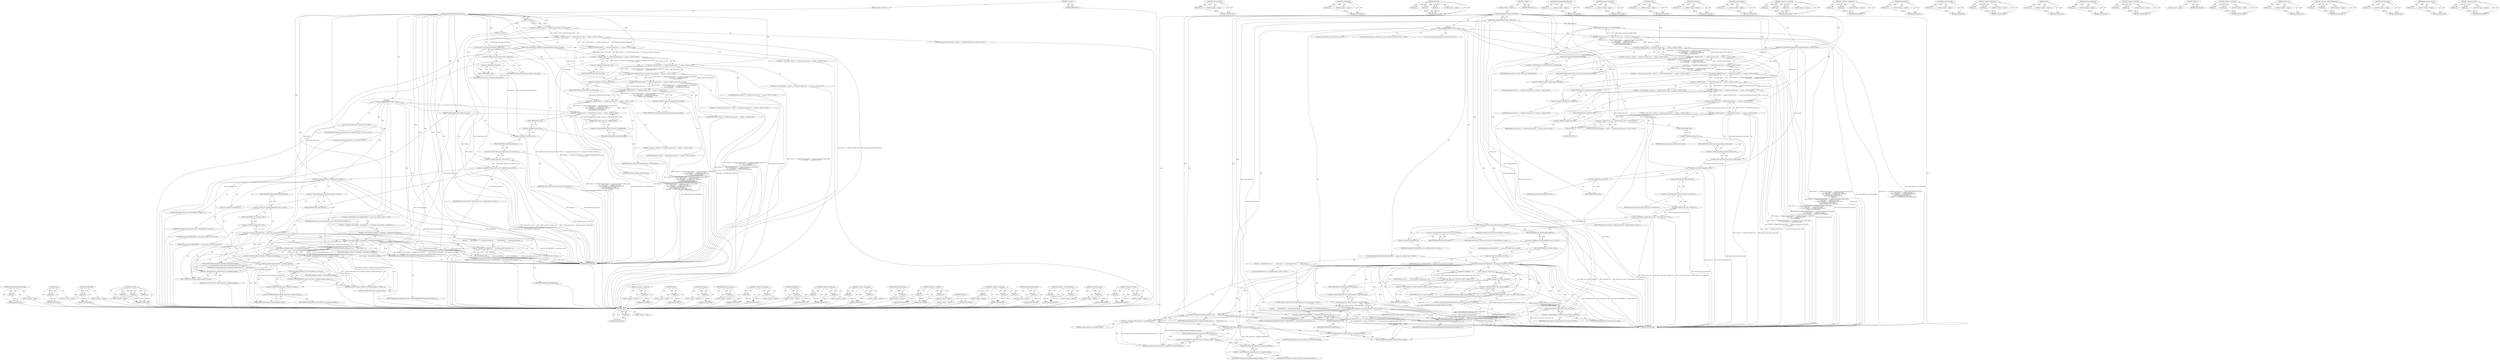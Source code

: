 digraph "&lt;operator&gt;.equals" {
vulnerable_244 [label=<(METHOD,LOG)>];
vulnerable_245 [label=<(PARAM,p1)>];
vulnerable_246 [label=<(BLOCK,&lt;empty&gt;,&lt;empty&gt;)>];
vulnerable_247 [label=<(METHOD_RETURN,ANY)>];
vulnerable_227 [label=<(METHOD,frame_tree_node)>];
vulnerable_228 [label=<(PARAM,p1)>];
vulnerable_229 [label=<(BLOCK,&lt;empty&gt;,&lt;empty&gt;)>];
vulnerable_230 [label=<(METHOD_RETURN,ANY)>];
vulnerable_182 [label=<(METHOD,GetRoutingID)>];
vulnerable_183 [label=<(PARAM,p1)>];
vulnerable_184 [label=<(BLOCK,&lt;empty&gt;,&lt;empty&gt;)>];
vulnerable_185 [label=<(METHOD_RETURN,ANY)>];
vulnerable_204 [label=<(METHOD,FilterURL)>];
vulnerable_205 [label=<(PARAM,p1)>];
vulnerable_206 [label=<(PARAM,p2)>];
vulnerable_207 [label=<(PARAM,p3)>];
vulnerable_208 [label=<(BLOCK,&lt;empty&gt;,&lt;empty&gt;)>];
vulnerable_209 [label=<(METHOD_RETURN,ANY)>];
vulnerable_6 [label=<(METHOD,&lt;global&gt;)<SUB>1</SUB>>];
vulnerable_7 [label=<(BLOCK,&lt;empty&gt;,&lt;empty&gt;)<SUB>1</SUB>>];
vulnerable_8 [label=<(METHOD,DidFailProvisionalLoadWithError)<SUB>1</SUB>>];
vulnerable_9 [label=<(PARAM,RenderFrameHostImpl* render_frame_host)<SUB>2</SUB>>];
vulnerable_10 [label=<(PARAM,const FrameHostMsg_DidFailProvisionalLoadWithError_Params&amp; params)<SUB>3</SUB>>];
vulnerable_11 [label="<(BLOCK,{
  VLOG(1) &lt;&lt; &quot;Failed Provisional Load: &quot; &lt;&lt; p...,{
  VLOG(1) &lt;&lt; &quot;Failed Provisional Load: &quot; &lt;&lt; p...)<SUB>3</SUB>>"];
vulnerable_12 [label="<(&lt;operator&gt;.shiftLeft,VLOG(1) &lt;&lt; &quot;Failed Provisional Load: &quot; &lt;&lt; param...)<SUB>4</SUB>>"];
vulnerable_13 [label="<(&lt;operator&gt;.shiftLeft,VLOG(1) &lt;&lt; &quot;Failed Provisional Load: &quot; &lt;&lt; param...)<SUB>4</SUB>>"];
vulnerable_14 [label="<(&lt;operator&gt;.shiftLeft,VLOG(1) &lt;&lt; &quot;Failed Provisional Load: &quot; &lt;&lt; param...)<SUB>4</SUB>>"];
vulnerable_15 [label="<(&lt;operator&gt;.shiftLeft,VLOG(1) &lt;&lt; &quot;Failed Provisional Load: &quot; &lt;&lt; param...)<SUB>4</SUB>>"];
vulnerable_16 [label="<(&lt;operator&gt;.shiftLeft,VLOG(1) &lt;&lt; &quot;Failed Provisional Load: &quot; &lt;&lt; param...)<SUB>4</SUB>>"];
vulnerable_17 [label="<(&lt;operator&gt;.shiftLeft,VLOG(1) &lt;&lt; &quot;Failed Provisional Load: &quot; &lt;&lt; param...)<SUB>4</SUB>>"];
vulnerable_18 [label="<(&lt;operator&gt;.shiftLeft,VLOG(1) &lt;&lt; &quot;Failed Provisional Load: &quot; &lt;&lt; param...)<SUB>4</SUB>>"];
vulnerable_19 [label="<(&lt;operator&gt;.shiftLeft,VLOG(1) &lt;&lt; &quot;Failed Provisional Load: &quot; &lt;&lt; param...)<SUB>4</SUB>>"];
vulnerable_20 [label="<(&lt;operator&gt;.shiftLeft,VLOG(1) &lt;&lt; &quot;Failed Provisional Load: &quot; &lt;&lt; param...)<SUB>4</SUB>>"];
vulnerable_21 [label="<(&lt;operator&gt;.shiftLeft,VLOG(1) &lt;&lt; &quot;Failed Provisional Load: &quot;)<SUB>4</SUB>>"];
vulnerable_22 [label=<(VLOG,VLOG(1))<SUB>4</SUB>>];
vulnerable_23 [label=<(LITERAL,1,VLOG(1))<SUB>4</SUB>>];
vulnerable_24 [label="<(LITERAL,&quot;Failed Provisional Load: &quot;,VLOG(1) &lt;&lt; &quot;Failed Provisional Load: &quot;)<SUB>4</SUB>>"];
vulnerable_25 [label=<(possibly_invalid_spec,params.url.possibly_invalid_spec())<SUB>4</SUB>>];
vulnerable_26 [label=<(&lt;operator&gt;.fieldAccess,params.url.possibly_invalid_spec)<SUB>4</SUB>>];
vulnerable_27 [label=<(&lt;operator&gt;.fieldAccess,params.url)<SUB>4</SUB>>];
vulnerable_28 [label=<(IDENTIFIER,params,params.url.possibly_invalid_spec())<SUB>4</SUB>>];
vulnerable_29 [label=<(FIELD_IDENTIFIER,url,url)<SUB>4</SUB>>];
vulnerable_30 [label=<(FIELD_IDENTIFIER,possibly_invalid_spec,possibly_invalid_spec)<SUB>4</SUB>>];
vulnerable_31 [label="<(LITERAL,&quot;, error_code: &quot;,VLOG(1) &lt;&lt; &quot;Failed Provisional Load: &quot; &lt;&lt; param...)<SUB>5</SUB>>"];
vulnerable_32 [label=<(&lt;operator&gt;.fieldAccess,params.error_code)<SUB>5</SUB>>];
vulnerable_33 [label="<(IDENTIFIER,params,VLOG(1) &lt;&lt; &quot;Failed Provisional Load: &quot; &lt;&lt; param...)<SUB>5</SUB>>"];
vulnerable_34 [label=<(FIELD_IDENTIFIER,error_code,error_code)<SUB>5</SUB>>];
vulnerable_35 [label="<(LITERAL,&quot;, error_description: &quot;,VLOG(1) &lt;&lt; &quot;Failed Provisional Load: &quot; &lt;&lt; param...)<SUB>6</SUB>>"];
vulnerable_36 [label=<(&lt;operator&gt;.fieldAccess,params.error_description)<SUB>6</SUB>>];
vulnerable_37 [label="<(IDENTIFIER,params,VLOG(1) &lt;&lt; &quot;Failed Provisional Load: &quot; &lt;&lt; param...)<SUB>6</SUB>>"];
vulnerable_38 [label=<(FIELD_IDENTIFIER,error_description,error_description)<SUB>6</SUB>>];
vulnerable_39 [label="<(LITERAL,&quot;, showing_repost_interstitial: &quot;,VLOG(1) &lt;&lt; &quot;Failed Provisional Load: &quot; &lt;&lt; param...)<SUB>7</SUB>>"];
vulnerable_40 [label=<(&lt;operator&gt;.fieldAccess,params.showing_repost_interstitial)<SUB>8</SUB>>];
vulnerable_41 [label="<(IDENTIFIER,params,VLOG(1) &lt;&lt; &quot;Failed Provisional Load: &quot; &lt;&lt; param...)<SUB>8</SUB>>"];
vulnerable_42 [label=<(FIELD_IDENTIFIER,showing_repost_interstitial,showing_repost_interstitial)<SUB>8</SUB>>];
vulnerable_43 [label="<(LITERAL,&quot;, frame_id: &quot;,VLOG(1) &lt;&lt; &quot;Failed Provisional Load: &quot; &lt;&lt; param...)<SUB>9</SUB>>"];
vulnerable_44 [label=<(GetRoutingID,render_frame_host-&gt;GetRoutingID())<SUB>9</SUB>>];
vulnerable_45 [label=<(&lt;operator&gt;.indirectFieldAccess,render_frame_host-&gt;GetRoutingID)<SUB>9</SUB>>];
vulnerable_46 [label=<(IDENTIFIER,render_frame_host,render_frame_host-&gt;GetRoutingID())<SUB>9</SUB>>];
vulnerable_47 [label=<(FIELD_IDENTIFIER,GetRoutingID,GetRoutingID)<SUB>9</SUB>>];
vulnerable_48 [label="<(LOCAL,GURL validated_url: GURL)<SUB>10</SUB>>"];
vulnerable_49 [label=<(validated_url,validated_url(params.url))<SUB>10</SUB>>];
vulnerable_50 [label=<(&lt;operator&gt;.fieldAccess,params.url)<SUB>10</SUB>>];
vulnerable_51 [label=<(IDENTIFIER,params,validated_url(params.url))<SUB>10</SUB>>];
vulnerable_52 [label=<(FIELD_IDENTIFIER,url,url)<SUB>10</SUB>>];
vulnerable_53 [label="<(LOCAL,RenderProcessHost* render_process_host: RenderProcessHost*)<SUB>11</SUB>>"];
vulnerable_54 [label=<(&lt;operator&gt;.assignment,* render_process_host = render_frame_host-&gt;GetP...)<SUB>11</SUB>>];
vulnerable_55 [label=<(IDENTIFIER,render_process_host,* render_process_host = render_frame_host-&gt;GetP...)<SUB>11</SUB>>];
vulnerable_56 [label=<(GetProcess,render_frame_host-&gt;GetProcess())<SUB>11</SUB>>];
vulnerable_57 [label=<(&lt;operator&gt;.indirectFieldAccess,render_frame_host-&gt;GetProcess)<SUB>11</SUB>>];
vulnerable_58 [label=<(IDENTIFIER,render_frame_host,render_frame_host-&gt;GetProcess())<SUB>11</SUB>>];
vulnerable_59 [label=<(FIELD_IDENTIFIER,GetProcess,GetProcess)<SUB>11</SUB>>];
vulnerable_60 [label=<(FilterURL,render_process_host-&gt;FilterURL(false, &amp;validate...)<SUB>12</SUB>>];
vulnerable_61 [label=<(&lt;operator&gt;.indirectFieldAccess,render_process_host-&gt;FilterURL)<SUB>12</SUB>>];
vulnerable_62 [label=<(IDENTIFIER,render_process_host,render_process_host-&gt;FilterURL(false, &amp;validate...)<SUB>12</SUB>>];
vulnerable_63 [label=<(FIELD_IDENTIFIER,FilterURL,FilterURL)<SUB>12</SUB>>];
vulnerable_64 [label=<(LITERAL,false,render_process_host-&gt;FilterURL(false, &amp;validate...)<SUB>12</SUB>>];
vulnerable_65 [label=<(&lt;operator&gt;.addressOf,&amp;validated_url)<SUB>12</SUB>>];
vulnerable_66 [label=<(IDENTIFIER,validated_url,render_process_host-&gt;FilterURL(false, &amp;validate...)<SUB>12</SUB>>];
vulnerable_67 [label="<(CONTROL_STRUCTURE,IF,if (net::ERR_ABORTED == params.error_code))<SUB>14</SUB>>"];
vulnerable_68 [label="<(&lt;operator&gt;.equals,net::ERR_ABORTED == params.error_code)<SUB>14</SUB>>"];
vulnerable_69 [label="<(&lt;operator&gt;.fieldAccess,net::ERR_ABORTED)<SUB>14</SUB>>"];
vulnerable_70 [label="<(IDENTIFIER,net,net::ERR_ABORTED == params.error_code)<SUB>14</SUB>>"];
vulnerable_71 [label=<(FIELD_IDENTIFIER,ERR_ABORTED,ERR_ABORTED)<SUB>14</SUB>>];
vulnerable_72 [label=<(&lt;operator&gt;.fieldAccess,params.error_code)<SUB>14</SUB>>];
vulnerable_73 [label="<(IDENTIFIER,params,net::ERR_ABORTED == params.error_code)<SUB>14</SUB>>"];
vulnerable_74 [label=<(FIELD_IDENTIFIER,error_code,error_code)<SUB>14</SUB>>];
vulnerable_75 [label=<(BLOCK,{
    FrameTreeNode* root =
        render_fram...,{
    FrameTreeNode* root =
        render_fram...)<SUB>14</SUB>>];
vulnerable_76 [label="<(LOCAL,FrameTreeNode* root: FrameTreeNode*)<SUB>15</SUB>>"];
vulnerable_77 [label=<(&lt;operator&gt;.assignment,* root =
        render_frame_host-&gt;frame_tree_...)<SUB>15</SUB>>];
vulnerable_78 [label=<(IDENTIFIER,root,* root =
        render_frame_host-&gt;frame_tree_...)<SUB>15</SUB>>];
vulnerable_79 [label=<(root,render_frame_host-&gt;frame_tree_node()-&gt;frame_tre...)<SUB>16</SUB>>];
vulnerable_80 [label=<(&lt;operator&gt;.indirectFieldAccess,render_frame_host-&gt;frame_tree_node()-&gt;frame_tre...)<SUB>16</SUB>>];
vulnerable_81 [label=<(frame_tree,render_frame_host-&gt;frame_tree_node()-&gt;frame_tree())<SUB>16</SUB>>];
vulnerable_82 [label=<(&lt;operator&gt;.indirectFieldAccess,render_frame_host-&gt;frame_tree_node()-&gt;frame_tree)<SUB>16</SUB>>];
vulnerable_83 [label=<(frame_tree_node,render_frame_host-&gt;frame_tree_node())<SUB>16</SUB>>];
vulnerable_84 [label=<(&lt;operator&gt;.indirectFieldAccess,render_frame_host-&gt;frame_tree_node)<SUB>16</SUB>>];
vulnerable_85 [label=<(IDENTIFIER,render_frame_host,render_frame_host-&gt;frame_tree_node())<SUB>16</SUB>>];
vulnerable_86 [label=<(FIELD_IDENTIFIER,frame_tree_node,frame_tree_node)<SUB>16</SUB>>];
vulnerable_87 [label=<(FIELD_IDENTIFIER,frame_tree,frame_tree)<SUB>16</SUB>>];
vulnerable_88 [label=<(FIELD_IDENTIFIER,root,root)<SUB>16</SUB>>];
vulnerable_89 [label=<(CONTROL_STRUCTURE,IF,if (root-&gt;render_manager()-&gt;interstitial_page() != NULL))<SUB>17</SUB>>];
vulnerable_90 [label=<(&lt;operator&gt;.notEquals,root-&gt;render_manager()-&gt;interstitial_page() != ...)<SUB>17</SUB>>];
vulnerable_91 [label=<(interstitial_page,root-&gt;render_manager()-&gt;interstitial_page())<SUB>17</SUB>>];
vulnerable_92 [label=<(&lt;operator&gt;.indirectFieldAccess,root-&gt;render_manager()-&gt;interstitial_page)<SUB>17</SUB>>];
vulnerable_93 [label=<(render_manager,root-&gt;render_manager())<SUB>17</SUB>>];
vulnerable_94 [label=<(&lt;operator&gt;.indirectFieldAccess,root-&gt;render_manager)<SUB>17</SUB>>];
vulnerable_95 [label=<(IDENTIFIER,root,root-&gt;render_manager())<SUB>17</SUB>>];
vulnerable_96 [label=<(FIELD_IDENTIFIER,render_manager,render_manager)<SUB>17</SUB>>];
vulnerable_97 [label=<(FIELD_IDENTIFIER,interstitial_page,interstitial_page)<SUB>17</SUB>>];
vulnerable_98 [label=<(IDENTIFIER,NULL,root-&gt;render_manager()-&gt;interstitial_page() != ...)<SUB>17</SUB>>];
vulnerable_99 [label=<(BLOCK,{
       LOG(WARNING) &lt;&lt; &quot;Discarding message du...,{
       LOG(WARNING) &lt;&lt; &quot;Discarding message du...)<SUB>17</SUB>>];
vulnerable_100 [label=<(&lt;operator&gt;.shiftLeft,LOG(WARNING) &lt;&lt; &quot;Discarding message during inte...)<SUB>18</SUB>>];
vulnerable_101 [label=<(LOG,LOG(WARNING))<SUB>18</SUB>>];
vulnerable_102 [label=<(IDENTIFIER,WARNING,LOG(WARNING))<SUB>18</SUB>>];
vulnerable_103 [label=<(LITERAL,&quot;Discarding message during interstitial.&quot;,LOG(WARNING) &lt;&lt; &quot;Discarding message during inte...)<SUB>18</SUB>>];
vulnerable_104 [label=<(RETURN,return;,return;)<SUB>19</SUB>>];
vulnerable_105 [label="<(LOCAL,int expected_pending_entry_id: int)<SUB>24</SUB>>"];
vulnerable_106 [label=<(&lt;operator&gt;.assignment,expected_pending_entry_id =
      render_frame_...)<SUB>24</SUB>>];
vulnerable_107 [label=<(IDENTIFIER,expected_pending_entry_id,expected_pending_entry_id =
      render_frame_...)<SUB>24</SUB>>];
vulnerable_108 [label=<(&lt;operator&gt;.conditional,render_frame_host-&gt;navigation_handle()
        ...)<SUB>25</SUB>>];
vulnerable_109 [label=<(navigation_handle,render_frame_host-&gt;navigation_handle())<SUB>25</SUB>>];
vulnerable_110 [label=<(&lt;operator&gt;.indirectFieldAccess,render_frame_host-&gt;navigation_handle)<SUB>25</SUB>>];
vulnerable_111 [label=<(IDENTIFIER,render_frame_host,render_frame_host-&gt;navigation_handle())<SUB>25</SUB>>];
vulnerable_112 [label=<(FIELD_IDENTIFIER,navigation_handle,navigation_handle)<SUB>25</SUB>>];
vulnerable_113 [label=<(pending_nav_entry_id,render_frame_host-&gt;navigation_handle()-&gt;pending...)<SUB>26</SUB>>];
vulnerable_114 [label=<(&lt;operator&gt;.indirectFieldAccess,render_frame_host-&gt;navigation_handle()-&gt;pending...)<SUB>26</SUB>>];
vulnerable_115 [label=<(navigation_handle,render_frame_host-&gt;navigation_handle())<SUB>26</SUB>>];
vulnerable_116 [label=<(&lt;operator&gt;.indirectFieldAccess,render_frame_host-&gt;navigation_handle)<SUB>26</SUB>>];
vulnerable_117 [label=<(IDENTIFIER,render_frame_host,render_frame_host-&gt;navigation_handle())<SUB>26</SUB>>];
vulnerable_118 [label=<(FIELD_IDENTIFIER,navigation_handle,navigation_handle)<SUB>26</SUB>>];
vulnerable_119 [label=<(FIELD_IDENTIFIER,pending_nav_entry_id,pending_nav_entry_id)<SUB>26</SUB>>];
vulnerable_120 [label=<(LITERAL,0,render_frame_host-&gt;navigation_handle()
        ...)<SUB>27</SUB>>];
vulnerable_121 [label=<(DiscardPendingEntryIfNeeded,DiscardPendingEntryIfNeeded(expected_pending_en...)<SUB>28</SUB>>];
vulnerable_122 [label=<(IDENTIFIER,expected_pending_entry_id,DiscardPendingEntryIfNeeded(expected_pending_en...)<SUB>28</SUB>>];
vulnerable_123 [label=<(METHOD_RETURN,void)<SUB>1</SUB>>];
vulnerable_125 [label=<(METHOD_RETURN,ANY)<SUB>1</SUB>>];
vulnerable_262 [label=<(METHOD,DiscardPendingEntryIfNeeded)>];
vulnerable_263 [label=<(PARAM,p1)>];
vulnerable_264 [label=<(BLOCK,&lt;empty&gt;,&lt;empty&gt;)>];
vulnerable_265 [label=<(METHOD_RETURN,ANY)>];
vulnerable_210 [label=<(METHOD,&lt;operator&gt;.addressOf)>];
vulnerable_211 [label=<(PARAM,p1)>];
vulnerable_212 [label=<(BLOCK,&lt;empty&gt;,&lt;empty&gt;)>];
vulnerable_213 [label=<(METHOD_RETURN,ANY)>];
vulnerable_169 [label=<(METHOD,VLOG)>];
vulnerable_170 [label=<(PARAM,p1)>];
vulnerable_171 [label=<(BLOCK,&lt;empty&gt;,&lt;empty&gt;)>];
vulnerable_172 [label=<(METHOD_RETURN,ANY)>];
vulnerable_200 [label=<(METHOD,GetProcess)>];
vulnerable_201 [label=<(PARAM,p1)>];
vulnerable_202 [label=<(BLOCK,&lt;empty&gt;,&lt;empty&gt;)>];
vulnerable_203 [label=<(METHOD_RETURN,ANY)>];
vulnerable_240 [label=<(METHOD,render_manager)>];
vulnerable_241 [label=<(PARAM,p1)>];
vulnerable_242 [label=<(BLOCK,&lt;empty&gt;,&lt;empty&gt;)>];
vulnerable_243 [label=<(METHOD_RETURN,ANY)>];
vulnerable_248 [label=<(METHOD,&lt;operator&gt;.conditional)>];
vulnerable_249 [label=<(PARAM,p1)>];
vulnerable_250 [label=<(PARAM,p2)>];
vulnerable_251 [label=<(PARAM,p3)>];
vulnerable_252 [label=<(BLOCK,&lt;empty&gt;,&lt;empty&gt;)>];
vulnerable_253 [label=<(METHOD_RETURN,ANY)>];
vulnerable_195 [label=<(METHOD,&lt;operator&gt;.assignment)>];
vulnerable_196 [label=<(PARAM,p1)>];
vulnerable_197 [label=<(PARAM,p2)>];
vulnerable_198 [label=<(BLOCK,&lt;empty&gt;,&lt;empty&gt;)>];
vulnerable_199 [label=<(METHOD_RETURN,ANY)>];
vulnerable_191 [label=<(METHOD,validated_url)>];
vulnerable_192 [label=<(PARAM,p1)>];
vulnerable_193 [label=<(BLOCK,&lt;empty&gt;,&lt;empty&gt;)>];
vulnerable_194 [label=<(METHOD_RETURN,ANY)>];
vulnerable_254 [label=<(METHOD,navigation_handle)>];
vulnerable_255 [label=<(PARAM,p1)>];
vulnerable_256 [label=<(BLOCK,&lt;empty&gt;,&lt;empty&gt;)>];
vulnerable_257 [label=<(METHOD_RETURN,ANY)>];
vulnerable_177 [label=<(METHOD,&lt;operator&gt;.fieldAccess)>];
vulnerable_178 [label=<(PARAM,p1)>];
vulnerable_179 [label=<(PARAM,p2)>];
vulnerable_180 [label=<(BLOCK,&lt;empty&gt;,&lt;empty&gt;)>];
vulnerable_181 [label=<(METHOD_RETURN,ANY)>];
vulnerable_219 [label=<(METHOD,root)>];
vulnerable_220 [label=<(PARAM,p1)>];
vulnerable_221 [label=<(BLOCK,&lt;empty&gt;,&lt;empty&gt;)>];
vulnerable_222 [label=<(METHOD_RETURN,ANY)>];
vulnerable_173 [label=<(METHOD,possibly_invalid_spec)>];
vulnerable_174 [label=<(PARAM,p1)>];
vulnerable_175 [label=<(BLOCK,&lt;empty&gt;,&lt;empty&gt;)>];
vulnerable_176 [label=<(METHOD_RETURN,ANY)>];
vulnerable_164 [label=<(METHOD,&lt;operator&gt;.shiftLeft)>];
vulnerable_165 [label=<(PARAM,p1)>];
vulnerable_166 [label=<(PARAM,p2)>];
vulnerable_167 [label=<(BLOCK,&lt;empty&gt;,&lt;empty&gt;)>];
vulnerable_168 [label=<(METHOD_RETURN,ANY)>];
vulnerable_158 [label=<(METHOD,&lt;global&gt;)<SUB>1</SUB>>];
vulnerable_159 [label=<(BLOCK,&lt;empty&gt;,&lt;empty&gt;)>];
vulnerable_160 [label=<(METHOD_RETURN,ANY)>];
vulnerable_231 [label=<(METHOD,&lt;operator&gt;.notEquals)>];
vulnerable_232 [label=<(PARAM,p1)>];
vulnerable_233 [label=<(PARAM,p2)>];
vulnerable_234 [label=<(BLOCK,&lt;empty&gt;,&lt;empty&gt;)>];
vulnerable_235 [label=<(METHOD_RETURN,ANY)>];
vulnerable_223 [label=<(METHOD,frame_tree)>];
vulnerable_224 [label=<(PARAM,p1)>];
vulnerable_225 [label=<(BLOCK,&lt;empty&gt;,&lt;empty&gt;)>];
vulnerable_226 [label=<(METHOD_RETURN,ANY)>];
vulnerable_186 [label=<(METHOD,&lt;operator&gt;.indirectFieldAccess)>];
vulnerable_187 [label=<(PARAM,p1)>];
vulnerable_188 [label=<(PARAM,p2)>];
vulnerable_189 [label=<(BLOCK,&lt;empty&gt;,&lt;empty&gt;)>];
vulnerable_190 [label=<(METHOD_RETURN,ANY)>];
vulnerable_236 [label=<(METHOD,interstitial_page)>];
vulnerable_237 [label=<(PARAM,p1)>];
vulnerable_238 [label=<(BLOCK,&lt;empty&gt;,&lt;empty&gt;)>];
vulnerable_239 [label=<(METHOD_RETURN,ANY)>];
vulnerable_258 [label=<(METHOD,pending_nav_entry_id)>];
vulnerable_259 [label=<(PARAM,p1)>];
vulnerable_260 [label=<(BLOCK,&lt;empty&gt;,&lt;empty&gt;)>];
vulnerable_261 [label=<(METHOD_RETURN,ANY)>];
vulnerable_214 [label=<(METHOD,&lt;operator&gt;.equals)>];
vulnerable_215 [label=<(PARAM,p1)>];
vulnerable_216 [label=<(PARAM,p2)>];
vulnerable_217 [label=<(BLOCK,&lt;empty&gt;,&lt;empty&gt;)>];
vulnerable_218 [label=<(METHOD_RETURN,ANY)>];
fixed_228 [label=<(METHOD,DiscardPendingEntryIfNeeded)>];
fixed_229 [label=<(PARAM,p1)>];
fixed_230 [label=<(BLOCK,&lt;empty&gt;,&lt;empty&gt;)>];
fixed_231 [label=<(METHOD_RETURN,ANY)>];
fixed_210 [label=<(METHOD,LOG)>];
fixed_211 [label=<(PARAM,p1)>];
fixed_212 [label=<(BLOCK,&lt;empty&gt;,&lt;empty&gt;)>];
fixed_213 [label=<(METHOD_RETURN,ANY)>];
fixed_164 [label=<(METHOD,GetRoutingID)>];
fixed_165 [label=<(PARAM,p1)>];
fixed_166 [label=<(BLOCK,&lt;empty&gt;,&lt;empty&gt;)>];
fixed_167 [label=<(METHOD_RETURN,ANY)>];
fixed_186 [label=<(METHOD,FilterURL)>];
fixed_187 [label=<(PARAM,p1)>];
fixed_188 [label=<(PARAM,p2)>];
fixed_189 [label=<(PARAM,p3)>];
fixed_190 [label=<(BLOCK,&lt;empty&gt;,&lt;empty&gt;)>];
fixed_191 [label=<(METHOD_RETURN,ANY)>];
fixed_6 [label=<(METHOD,&lt;global&gt;)<SUB>1</SUB>>];
fixed_7 [label=<(BLOCK,&lt;empty&gt;,&lt;empty&gt;)<SUB>1</SUB>>];
fixed_8 [label=<(METHOD,DidFailProvisionalLoadWithError)<SUB>1</SUB>>];
fixed_9 [label=<(PARAM,RenderFrameHostImpl* render_frame_host)<SUB>2</SUB>>];
fixed_10 [label=<(PARAM,const FrameHostMsg_DidFailProvisionalLoadWithError_Params&amp; params)<SUB>3</SUB>>];
fixed_11 [label="<(BLOCK,{
  VLOG(1) &lt;&lt; &quot;Failed Provisional Load: &quot; &lt;&lt; p...,{
  VLOG(1) &lt;&lt; &quot;Failed Provisional Load: &quot; &lt;&lt; p...)<SUB>3</SUB>>"];
fixed_12 [label="<(&lt;operator&gt;.shiftLeft,VLOG(1) &lt;&lt; &quot;Failed Provisional Load: &quot; &lt;&lt; param...)<SUB>4</SUB>>"];
fixed_13 [label="<(&lt;operator&gt;.shiftLeft,VLOG(1) &lt;&lt; &quot;Failed Provisional Load: &quot; &lt;&lt; param...)<SUB>4</SUB>>"];
fixed_14 [label="<(&lt;operator&gt;.shiftLeft,VLOG(1) &lt;&lt; &quot;Failed Provisional Load: &quot; &lt;&lt; param...)<SUB>4</SUB>>"];
fixed_15 [label="<(&lt;operator&gt;.shiftLeft,VLOG(1) &lt;&lt; &quot;Failed Provisional Load: &quot; &lt;&lt; param...)<SUB>4</SUB>>"];
fixed_16 [label="<(&lt;operator&gt;.shiftLeft,VLOG(1) &lt;&lt; &quot;Failed Provisional Load: &quot; &lt;&lt; param...)<SUB>4</SUB>>"];
fixed_17 [label="<(&lt;operator&gt;.shiftLeft,VLOG(1) &lt;&lt; &quot;Failed Provisional Load: &quot; &lt;&lt; param...)<SUB>4</SUB>>"];
fixed_18 [label="<(&lt;operator&gt;.shiftLeft,VLOG(1) &lt;&lt; &quot;Failed Provisional Load: &quot; &lt;&lt; param...)<SUB>4</SUB>>"];
fixed_19 [label="<(&lt;operator&gt;.shiftLeft,VLOG(1) &lt;&lt; &quot;Failed Provisional Load: &quot; &lt;&lt; param...)<SUB>4</SUB>>"];
fixed_20 [label="<(&lt;operator&gt;.shiftLeft,VLOG(1) &lt;&lt; &quot;Failed Provisional Load: &quot; &lt;&lt; param...)<SUB>4</SUB>>"];
fixed_21 [label="<(&lt;operator&gt;.shiftLeft,VLOG(1) &lt;&lt; &quot;Failed Provisional Load: &quot;)<SUB>4</SUB>>"];
fixed_22 [label=<(VLOG,VLOG(1))<SUB>4</SUB>>];
fixed_23 [label=<(LITERAL,1,VLOG(1))<SUB>4</SUB>>];
fixed_24 [label="<(LITERAL,&quot;Failed Provisional Load: &quot;,VLOG(1) &lt;&lt; &quot;Failed Provisional Load: &quot;)<SUB>4</SUB>>"];
fixed_25 [label=<(possibly_invalid_spec,params.url.possibly_invalid_spec())<SUB>4</SUB>>];
fixed_26 [label=<(&lt;operator&gt;.fieldAccess,params.url.possibly_invalid_spec)<SUB>4</SUB>>];
fixed_27 [label=<(&lt;operator&gt;.fieldAccess,params.url)<SUB>4</SUB>>];
fixed_28 [label=<(IDENTIFIER,params,params.url.possibly_invalid_spec())<SUB>4</SUB>>];
fixed_29 [label=<(FIELD_IDENTIFIER,url,url)<SUB>4</SUB>>];
fixed_30 [label=<(FIELD_IDENTIFIER,possibly_invalid_spec,possibly_invalid_spec)<SUB>4</SUB>>];
fixed_31 [label="<(LITERAL,&quot;, error_code: &quot;,VLOG(1) &lt;&lt; &quot;Failed Provisional Load: &quot; &lt;&lt; param...)<SUB>5</SUB>>"];
fixed_32 [label=<(&lt;operator&gt;.fieldAccess,params.error_code)<SUB>5</SUB>>];
fixed_33 [label="<(IDENTIFIER,params,VLOG(1) &lt;&lt; &quot;Failed Provisional Load: &quot; &lt;&lt; param...)<SUB>5</SUB>>"];
fixed_34 [label=<(FIELD_IDENTIFIER,error_code,error_code)<SUB>5</SUB>>];
fixed_35 [label="<(LITERAL,&quot;, error_description: &quot;,VLOG(1) &lt;&lt; &quot;Failed Provisional Load: &quot; &lt;&lt; param...)<SUB>6</SUB>>"];
fixed_36 [label=<(&lt;operator&gt;.fieldAccess,params.error_description)<SUB>6</SUB>>];
fixed_37 [label="<(IDENTIFIER,params,VLOG(1) &lt;&lt; &quot;Failed Provisional Load: &quot; &lt;&lt; param...)<SUB>6</SUB>>"];
fixed_38 [label=<(FIELD_IDENTIFIER,error_description,error_description)<SUB>6</SUB>>];
fixed_39 [label="<(LITERAL,&quot;, showing_repost_interstitial: &quot;,VLOG(1) &lt;&lt; &quot;Failed Provisional Load: &quot; &lt;&lt; param...)<SUB>7</SUB>>"];
fixed_40 [label=<(&lt;operator&gt;.fieldAccess,params.showing_repost_interstitial)<SUB>8</SUB>>];
fixed_41 [label="<(IDENTIFIER,params,VLOG(1) &lt;&lt; &quot;Failed Provisional Load: &quot; &lt;&lt; param...)<SUB>8</SUB>>"];
fixed_42 [label=<(FIELD_IDENTIFIER,showing_repost_interstitial,showing_repost_interstitial)<SUB>8</SUB>>];
fixed_43 [label="<(LITERAL,&quot;, frame_id: &quot;,VLOG(1) &lt;&lt; &quot;Failed Provisional Load: &quot; &lt;&lt; param...)<SUB>9</SUB>>"];
fixed_44 [label=<(GetRoutingID,render_frame_host-&gt;GetRoutingID())<SUB>9</SUB>>];
fixed_45 [label=<(&lt;operator&gt;.indirectFieldAccess,render_frame_host-&gt;GetRoutingID)<SUB>9</SUB>>];
fixed_46 [label=<(IDENTIFIER,render_frame_host,render_frame_host-&gt;GetRoutingID())<SUB>9</SUB>>];
fixed_47 [label=<(FIELD_IDENTIFIER,GetRoutingID,GetRoutingID)<SUB>9</SUB>>];
fixed_48 [label="<(LOCAL,GURL validated_url: GURL)<SUB>10</SUB>>"];
fixed_49 [label=<(validated_url,validated_url(params.url))<SUB>10</SUB>>];
fixed_50 [label=<(&lt;operator&gt;.fieldAccess,params.url)<SUB>10</SUB>>];
fixed_51 [label=<(IDENTIFIER,params,validated_url(params.url))<SUB>10</SUB>>];
fixed_52 [label=<(FIELD_IDENTIFIER,url,url)<SUB>10</SUB>>];
fixed_53 [label="<(LOCAL,RenderProcessHost* render_process_host: RenderProcessHost*)<SUB>11</SUB>>"];
fixed_54 [label=<(&lt;operator&gt;.assignment,* render_process_host = render_frame_host-&gt;GetP...)<SUB>11</SUB>>];
fixed_55 [label=<(IDENTIFIER,render_process_host,* render_process_host = render_frame_host-&gt;GetP...)<SUB>11</SUB>>];
fixed_56 [label=<(GetProcess,render_frame_host-&gt;GetProcess())<SUB>11</SUB>>];
fixed_57 [label=<(&lt;operator&gt;.indirectFieldAccess,render_frame_host-&gt;GetProcess)<SUB>11</SUB>>];
fixed_58 [label=<(IDENTIFIER,render_frame_host,render_frame_host-&gt;GetProcess())<SUB>11</SUB>>];
fixed_59 [label=<(FIELD_IDENTIFIER,GetProcess,GetProcess)<SUB>11</SUB>>];
fixed_60 [label=<(FilterURL,render_process_host-&gt;FilterURL(false, &amp;validate...)<SUB>12</SUB>>];
fixed_61 [label=<(&lt;operator&gt;.indirectFieldAccess,render_process_host-&gt;FilterURL)<SUB>12</SUB>>];
fixed_62 [label=<(IDENTIFIER,render_process_host,render_process_host-&gt;FilterURL(false, &amp;validate...)<SUB>12</SUB>>];
fixed_63 [label=<(FIELD_IDENTIFIER,FilterURL,FilterURL)<SUB>12</SUB>>];
fixed_64 [label=<(LITERAL,false,render_process_host-&gt;FilterURL(false, &amp;validate...)<SUB>12</SUB>>];
fixed_65 [label=<(&lt;operator&gt;.addressOf,&amp;validated_url)<SUB>12</SUB>>];
fixed_66 [label=<(IDENTIFIER,validated_url,render_process_host-&gt;FilterURL(false, &amp;validate...)<SUB>12</SUB>>];
fixed_67 [label="<(CONTROL_STRUCTURE,IF,if (net::ERR_ABORTED == params.error_code))<SUB>14</SUB>>"];
fixed_68 [label="<(&lt;operator&gt;.equals,net::ERR_ABORTED == params.error_code)<SUB>14</SUB>>"];
fixed_69 [label="<(&lt;operator&gt;.fieldAccess,net::ERR_ABORTED)<SUB>14</SUB>>"];
fixed_70 [label="<(IDENTIFIER,net,net::ERR_ABORTED == params.error_code)<SUB>14</SUB>>"];
fixed_71 [label=<(FIELD_IDENTIFIER,ERR_ABORTED,ERR_ABORTED)<SUB>14</SUB>>];
fixed_72 [label=<(&lt;operator&gt;.fieldAccess,params.error_code)<SUB>14</SUB>>];
fixed_73 [label="<(IDENTIFIER,params,net::ERR_ABORTED == params.error_code)<SUB>14</SUB>>"];
fixed_74 [label=<(FIELD_IDENTIFIER,error_code,error_code)<SUB>14</SUB>>];
fixed_75 [label=<(BLOCK,{
    if (delegate_ &amp;&amp; delegate_-&gt;ShowingInters...,{
    if (delegate_ &amp;&amp; delegate_-&gt;ShowingInters...)<SUB>14</SUB>>];
fixed_76 [label=<(CONTROL_STRUCTURE,IF,if (delegate_ &amp;&amp; delegate_-&gt;ShowingInterstitialPage()))<SUB>15</SUB>>];
fixed_77 [label=<(&lt;operator&gt;.logicalAnd,delegate_ &amp;&amp; delegate_-&gt;ShowingInterstitialPage())<SUB>15</SUB>>];
fixed_78 [label=<(IDENTIFIER,delegate_,delegate_ &amp;&amp; delegate_-&gt;ShowingInterstitialPage())<SUB>15</SUB>>];
fixed_79 [label=<(ShowingInterstitialPage,delegate_-&gt;ShowingInterstitialPage())<SUB>15</SUB>>];
fixed_80 [label=<(&lt;operator&gt;.indirectFieldAccess,delegate_-&gt;ShowingInterstitialPage)<SUB>15</SUB>>];
fixed_81 [label=<(IDENTIFIER,delegate_,delegate_-&gt;ShowingInterstitialPage())<SUB>15</SUB>>];
fixed_82 [label=<(FIELD_IDENTIFIER,ShowingInterstitialPage,ShowingInterstitialPage)<SUB>15</SUB>>];
fixed_83 [label=<(BLOCK,{
       LOG(WARNING) &lt;&lt; &quot;Discarding message du...,{
       LOG(WARNING) &lt;&lt; &quot;Discarding message du...)<SUB>15</SUB>>];
fixed_84 [label=<(&lt;operator&gt;.shiftLeft,LOG(WARNING) &lt;&lt; &quot;Discarding message during inte...)<SUB>16</SUB>>];
fixed_85 [label=<(LOG,LOG(WARNING))<SUB>16</SUB>>];
fixed_86 [label=<(IDENTIFIER,WARNING,LOG(WARNING))<SUB>16</SUB>>];
fixed_87 [label=<(LITERAL,&quot;Discarding message during interstitial.&quot;,LOG(WARNING) &lt;&lt; &quot;Discarding message during inte...)<SUB>16</SUB>>];
fixed_88 [label=<(RETURN,return;,return;)<SUB>17</SUB>>];
fixed_89 [label="<(LOCAL,int expected_pending_entry_id: int)<SUB>22</SUB>>"];
fixed_90 [label=<(&lt;operator&gt;.assignment,expected_pending_entry_id =
      render_frame_...)<SUB>22</SUB>>];
fixed_91 [label=<(IDENTIFIER,expected_pending_entry_id,expected_pending_entry_id =
      render_frame_...)<SUB>22</SUB>>];
fixed_92 [label=<(&lt;operator&gt;.conditional,render_frame_host-&gt;navigation_handle()
        ...)<SUB>23</SUB>>];
fixed_93 [label=<(navigation_handle,render_frame_host-&gt;navigation_handle())<SUB>23</SUB>>];
fixed_94 [label=<(&lt;operator&gt;.indirectFieldAccess,render_frame_host-&gt;navigation_handle)<SUB>23</SUB>>];
fixed_95 [label=<(IDENTIFIER,render_frame_host,render_frame_host-&gt;navigation_handle())<SUB>23</SUB>>];
fixed_96 [label=<(FIELD_IDENTIFIER,navigation_handle,navigation_handle)<SUB>23</SUB>>];
fixed_97 [label=<(pending_nav_entry_id,render_frame_host-&gt;navigation_handle()-&gt;pending...)<SUB>24</SUB>>];
fixed_98 [label=<(&lt;operator&gt;.indirectFieldAccess,render_frame_host-&gt;navigation_handle()-&gt;pending...)<SUB>24</SUB>>];
fixed_99 [label=<(navigation_handle,render_frame_host-&gt;navigation_handle())<SUB>24</SUB>>];
fixed_100 [label=<(&lt;operator&gt;.indirectFieldAccess,render_frame_host-&gt;navigation_handle)<SUB>24</SUB>>];
fixed_101 [label=<(IDENTIFIER,render_frame_host,render_frame_host-&gt;navigation_handle())<SUB>24</SUB>>];
fixed_102 [label=<(FIELD_IDENTIFIER,navigation_handle,navigation_handle)<SUB>24</SUB>>];
fixed_103 [label=<(FIELD_IDENTIFIER,pending_nav_entry_id,pending_nav_entry_id)<SUB>24</SUB>>];
fixed_104 [label=<(LITERAL,0,render_frame_host-&gt;navigation_handle()
        ...)<SUB>25</SUB>>];
fixed_105 [label=<(DiscardPendingEntryIfNeeded,DiscardPendingEntryIfNeeded(expected_pending_en...)<SUB>26</SUB>>];
fixed_106 [label=<(IDENTIFIER,expected_pending_entry_id,DiscardPendingEntryIfNeeded(expected_pending_en...)<SUB>26</SUB>>];
fixed_107 [label=<(METHOD_RETURN,void)<SUB>1</SUB>>];
fixed_109 [label=<(METHOD_RETURN,ANY)<SUB>1</SUB>>];
fixed_192 [label=<(METHOD,&lt;operator&gt;.addressOf)>];
fixed_193 [label=<(PARAM,p1)>];
fixed_194 [label=<(BLOCK,&lt;empty&gt;,&lt;empty&gt;)>];
fixed_195 [label=<(METHOD_RETURN,ANY)>];
fixed_151 [label=<(METHOD,VLOG)>];
fixed_152 [label=<(PARAM,p1)>];
fixed_153 [label=<(BLOCK,&lt;empty&gt;,&lt;empty&gt;)>];
fixed_154 [label=<(METHOD_RETURN,ANY)>];
fixed_182 [label=<(METHOD,GetProcess)>];
fixed_183 [label=<(PARAM,p1)>];
fixed_184 [label=<(BLOCK,&lt;empty&gt;,&lt;empty&gt;)>];
fixed_185 [label=<(METHOD_RETURN,ANY)>];
fixed_224 [label=<(METHOD,pending_nav_entry_id)>];
fixed_225 [label=<(PARAM,p1)>];
fixed_226 [label=<(BLOCK,&lt;empty&gt;,&lt;empty&gt;)>];
fixed_227 [label=<(METHOD_RETURN,ANY)>];
fixed_177 [label=<(METHOD,&lt;operator&gt;.assignment)>];
fixed_178 [label=<(PARAM,p1)>];
fixed_179 [label=<(PARAM,p2)>];
fixed_180 [label=<(BLOCK,&lt;empty&gt;,&lt;empty&gt;)>];
fixed_181 [label=<(METHOD_RETURN,ANY)>];
fixed_173 [label=<(METHOD,validated_url)>];
fixed_174 [label=<(PARAM,p1)>];
fixed_175 [label=<(BLOCK,&lt;empty&gt;,&lt;empty&gt;)>];
fixed_176 [label=<(METHOD_RETURN,ANY)>];
fixed_159 [label=<(METHOD,&lt;operator&gt;.fieldAccess)>];
fixed_160 [label=<(PARAM,p1)>];
fixed_161 [label=<(PARAM,p2)>];
fixed_162 [label=<(BLOCK,&lt;empty&gt;,&lt;empty&gt;)>];
fixed_163 [label=<(METHOD_RETURN,ANY)>];
fixed_201 [label=<(METHOD,&lt;operator&gt;.logicalAnd)>];
fixed_202 [label=<(PARAM,p1)>];
fixed_203 [label=<(PARAM,p2)>];
fixed_204 [label=<(BLOCK,&lt;empty&gt;,&lt;empty&gt;)>];
fixed_205 [label=<(METHOD_RETURN,ANY)>];
fixed_155 [label=<(METHOD,possibly_invalid_spec)>];
fixed_156 [label=<(PARAM,p1)>];
fixed_157 [label=<(BLOCK,&lt;empty&gt;,&lt;empty&gt;)>];
fixed_158 [label=<(METHOD_RETURN,ANY)>];
fixed_146 [label=<(METHOD,&lt;operator&gt;.shiftLeft)>];
fixed_147 [label=<(PARAM,p1)>];
fixed_148 [label=<(PARAM,p2)>];
fixed_149 [label=<(BLOCK,&lt;empty&gt;,&lt;empty&gt;)>];
fixed_150 [label=<(METHOD_RETURN,ANY)>];
fixed_140 [label=<(METHOD,&lt;global&gt;)<SUB>1</SUB>>];
fixed_141 [label=<(BLOCK,&lt;empty&gt;,&lt;empty&gt;)>];
fixed_142 [label=<(METHOD_RETURN,ANY)>];
fixed_214 [label=<(METHOD,&lt;operator&gt;.conditional)>];
fixed_215 [label=<(PARAM,p1)>];
fixed_216 [label=<(PARAM,p2)>];
fixed_217 [label=<(PARAM,p3)>];
fixed_218 [label=<(BLOCK,&lt;empty&gt;,&lt;empty&gt;)>];
fixed_219 [label=<(METHOD_RETURN,ANY)>];
fixed_206 [label=<(METHOD,ShowingInterstitialPage)>];
fixed_207 [label=<(PARAM,p1)>];
fixed_208 [label=<(BLOCK,&lt;empty&gt;,&lt;empty&gt;)>];
fixed_209 [label=<(METHOD_RETURN,ANY)>];
fixed_168 [label=<(METHOD,&lt;operator&gt;.indirectFieldAccess)>];
fixed_169 [label=<(PARAM,p1)>];
fixed_170 [label=<(PARAM,p2)>];
fixed_171 [label=<(BLOCK,&lt;empty&gt;,&lt;empty&gt;)>];
fixed_172 [label=<(METHOD_RETURN,ANY)>];
fixed_220 [label=<(METHOD,navigation_handle)>];
fixed_221 [label=<(PARAM,p1)>];
fixed_222 [label=<(BLOCK,&lt;empty&gt;,&lt;empty&gt;)>];
fixed_223 [label=<(METHOD_RETURN,ANY)>];
fixed_196 [label=<(METHOD,&lt;operator&gt;.equals)>];
fixed_197 [label=<(PARAM,p1)>];
fixed_198 [label=<(PARAM,p2)>];
fixed_199 [label=<(BLOCK,&lt;empty&gt;,&lt;empty&gt;)>];
fixed_200 [label=<(METHOD_RETURN,ANY)>];
vulnerable_244 -> vulnerable_245  [key=0, label="AST: "];
vulnerable_244 -> vulnerable_245  [key=1, label="DDG: "];
vulnerable_244 -> vulnerable_246  [key=0, label="AST: "];
vulnerable_244 -> vulnerable_247  [key=0, label="AST: "];
vulnerable_244 -> vulnerable_247  [key=1, label="CFG: "];
vulnerable_245 -> vulnerable_247  [key=0, label="DDG: p1"];
vulnerable_227 -> vulnerable_228  [key=0, label="AST: "];
vulnerable_227 -> vulnerable_228  [key=1, label="DDG: "];
vulnerable_227 -> vulnerable_229  [key=0, label="AST: "];
vulnerable_227 -> vulnerable_230  [key=0, label="AST: "];
vulnerable_227 -> vulnerable_230  [key=1, label="CFG: "];
vulnerable_228 -> vulnerable_230  [key=0, label="DDG: p1"];
vulnerable_182 -> vulnerable_183  [key=0, label="AST: "];
vulnerable_182 -> vulnerable_183  [key=1, label="DDG: "];
vulnerable_182 -> vulnerable_184  [key=0, label="AST: "];
vulnerable_182 -> vulnerable_185  [key=0, label="AST: "];
vulnerable_182 -> vulnerable_185  [key=1, label="CFG: "];
vulnerable_183 -> vulnerable_185  [key=0, label="DDG: p1"];
vulnerable_204 -> vulnerable_205  [key=0, label="AST: "];
vulnerable_204 -> vulnerable_205  [key=1, label="DDG: "];
vulnerable_204 -> vulnerable_208  [key=0, label="AST: "];
vulnerable_204 -> vulnerable_206  [key=0, label="AST: "];
vulnerable_204 -> vulnerable_206  [key=1, label="DDG: "];
vulnerable_204 -> vulnerable_209  [key=0, label="AST: "];
vulnerable_204 -> vulnerable_209  [key=1, label="CFG: "];
vulnerable_204 -> vulnerable_207  [key=0, label="AST: "];
vulnerable_204 -> vulnerable_207  [key=1, label="DDG: "];
vulnerable_205 -> vulnerable_209  [key=0, label="DDG: p1"];
vulnerable_206 -> vulnerable_209  [key=0, label="DDG: p2"];
vulnerable_207 -> vulnerable_209  [key=0, label="DDG: p3"];
vulnerable_6 -> vulnerable_7  [key=0, label="AST: "];
vulnerable_6 -> vulnerable_125  [key=0, label="AST: "];
vulnerable_6 -> vulnerable_125  [key=1, label="CFG: "];
vulnerable_7 -> vulnerable_8  [key=0, label="AST: "];
vulnerable_8 -> vulnerable_9  [key=0, label="AST: "];
vulnerable_8 -> vulnerable_9  [key=1, label="DDG: "];
vulnerable_8 -> vulnerable_10  [key=0, label="AST: "];
vulnerable_8 -> vulnerable_10  [key=1, label="DDG: "];
vulnerable_8 -> vulnerable_11  [key=0, label="AST: "];
vulnerable_8 -> vulnerable_123  [key=0, label="AST: "];
vulnerable_8 -> vulnerable_22  [key=0, label="CFG: "];
vulnerable_8 -> vulnerable_22  [key=1, label="DDG: "];
vulnerable_8 -> vulnerable_106  [key=0, label="DDG: "];
vulnerable_8 -> vulnerable_60  [key=0, label="DDG: "];
vulnerable_8 -> vulnerable_121  [key=0, label="DDG: "];
vulnerable_8 -> vulnerable_13  [key=0, label="DDG: "];
vulnerable_8 -> vulnerable_108  [key=0, label="DDG: "];
vulnerable_8 -> vulnerable_15  [key=0, label="DDG: "];
vulnerable_8 -> vulnerable_90  [key=0, label="DDG: "];
vulnerable_8 -> vulnerable_104  [key=0, label="DDG: "];
vulnerable_8 -> vulnerable_100  [key=0, label="DDG: "];
vulnerable_8 -> vulnerable_17  [key=0, label="DDG: "];
vulnerable_8 -> vulnerable_101  [key=0, label="DDG: "];
vulnerable_8 -> vulnerable_19  [key=0, label="DDG: "];
vulnerable_8 -> vulnerable_21  [key=0, label="DDG: "];
vulnerable_9 -> vulnerable_123  [key=0, label="DDG: render_frame_host"];
vulnerable_9 -> vulnerable_44  [key=0, label="DDG: render_frame_host"];
vulnerable_9 -> vulnerable_56  [key=0, label="DDG: render_frame_host"];
vulnerable_9 -> vulnerable_109  [key=0, label="DDG: render_frame_host"];
vulnerable_9 -> vulnerable_115  [key=0, label="DDG: render_frame_host"];
vulnerable_9 -> vulnerable_83  [key=0, label="DDG: render_frame_host"];
vulnerable_10 -> vulnerable_123  [key=0, label="DDG: params"];
vulnerable_10 -> vulnerable_49  [key=0, label="DDG: params"];
vulnerable_10 -> vulnerable_68  [key=0, label="DDG: params"];
vulnerable_10 -> vulnerable_14  [key=0, label="DDG: params"];
vulnerable_10 -> vulnerable_16  [key=0, label="DDG: params"];
vulnerable_10 -> vulnerable_18  [key=0, label="DDG: params"];
vulnerable_11 -> vulnerable_12  [key=0, label="AST: "];
vulnerable_11 -> vulnerable_48  [key=0, label="AST: "];
vulnerable_11 -> vulnerable_49  [key=0, label="AST: "];
vulnerable_11 -> vulnerable_53  [key=0, label="AST: "];
vulnerable_11 -> vulnerable_54  [key=0, label="AST: "];
vulnerable_11 -> vulnerable_60  [key=0, label="AST: "];
vulnerable_11 -> vulnerable_67  [key=0, label="AST: "];
vulnerable_11 -> vulnerable_105  [key=0, label="AST: "];
vulnerable_11 -> vulnerable_106  [key=0, label="AST: "];
vulnerable_11 -> vulnerable_121  [key=0, label="AST: "];
vulnerable_12 -> vulnerable_13  [key=0, label="AST: "];
vulnerable_12 -> vulnerable_44  [key=0, label="AST: "];
vulnerable_12 -> vulnerable_52  [key=0, label="CFG: "];
vulnerable_12 -> vulnerable_123  [key=0, label="DDG: VLOG(1) &lt;&lt; &quot;Failed Provisional Load: &quot; &lt;&lt; params.url.possibly_invalid_spec()
          &lt;&lt; &quot;, error_code: &quot; &lt;&lt; params.error_code
          &lt;&lt; &quot;, error_description: &quot; &lt;&lt; params.error_description
          &lt;&lt; &quot;, showing_repost_interstitial: &quot; &lt;&lt;
            params.showing_repost_interstitial
          &lt;&lt; &quot;, frame_id: &quot;"];
vulnerable_12 -> vulnerable_123  [key=1, label="DDG: render_frame_host-&gt;GetRoutingID()"];
vulnerable_12 -> vulnerable_123  [key=2, label="DDG: VLOG(1) &lt;&lt; &quot;Failed Provisional Load: &quot; &lt;&lt; params.url.possibly_invalid_spec()
          &lt;&lt; &quot;, error_code: &quot; &lt;&lt; params.error_code
          &lt;&lt; &quot;, error_description: &quot; &lt;&lt; params.error_description
          &lt;&lt; &quot;, showing_repost_interstitial: &quot; &lt;&lt;
            params.showing_repost_interstitial
          &lt;&lt; &quot;, frame_id: &quot; &lt;&lt; render_frame_host-&gt;GetRoutingID()"];
vulnerable_13 -> vulnerable_14  [key=0, label="AST: "];
vulnerable_13 -> vulnerable_43  [key=0, label="AST: "];
vulnerable_13 -> vulnerable_47  [key=0, label="CFG: "];
vulnerable_13 -> vulnerable_123  [key=0, label="DDG: VLOG(1) &lt;&lt; &quot;Failed Provisional Load: &quot; &lt;&lt; params.url.possibly_invalid_spec()
          &lt;&lt; &quot;, error_code: &quot; &lt;&lt; params.error_code
          &lt;&lt; &quot;, error_description: &quot; &lt;&lt; params.error_description
          &lt;&lt; &quot;, showing_repost_interstitial: &quot; &lt;&lt;
            params.showing_repost_interstitial"];
vulnerable_13 -> vulnerable_12  [key=0, label="DDG: VLOG(1) &lt;&lt; &quot;Failed Provisional Load: &quot; &lt;&lt; params.url.possibly_invalid_spec()
          &lt;&lt; &quot;, error_code: &quot; &lt;&lt; params.error_code
          &lt;&lt; &quot;, error_description: &quot; &lt;&lt; params.error_description
          &lt;&lt; &quot;, showing_repost_interstitial: &quot; &lt;&lt;
            params.showing_repost_interstitial"];
vulnerable_13 -> vulnerable_12  [key=1, label="DDG: &quot;, frame_id: &quot;"];
vulnerable_14 -> vulnerable_15  [key=0, label="AST: "];
vulnerable_14 -> vulnerable_40  [key=0, label="AST: "];
vulnerable_14 -> vulnerable_13  [key=0, label="CFG: "];
vulnerable_14 -> vulnerable_13  [key=1, label="DDG: VLOG(1) &lt;&lt; &quot;Failed Provisional Load: &quot; &lt;&lt; params.url.possibly_invalid_spec()
          &lt;&lt; &quot;, error_code: &quot; &lt;&lt; params.error_code
          &lt;&lt; &quot;, error_description: &quot; &lt;&lt; params.error_description
          &lt;&lt; &quot;, showing_repost_interstitial: &quot;"];
vulnerable_14 -> vulnerable_13  [key=2, label="DDG: params.showing_repost_interstitial"];
vulnerable_14 -> vulnerable_123  [key=0, label="DDG: VLOG(1) &lt;&lt; &quot;Failed Provisional Load: &quot; &lt;&lt; params.url.possibly_invalid_spec()
          &lt;&lt; &quot;, error_code: &quot; &lt;&lt; params.error_code
          &lt;&lt; &quot;, error_description: &quot; &lt;&lt; params.error_description
          &lt;&lt; &quot;, showing_repost_interstitial: &quot;"];
vulnerable_14 -> vulnerable_123  [key=1, label="DDG: params.showing_repost_interstitial"];
vulnerable_15 -> vulnerable_16  [key=0, label="AST: "];
vulnerable_15 -> vulnerable_39  [key=0, label="AST: "];
vulnerable_15 -> vulnerable_42  [key=0, label="CFG: "];
vulnerable_15 -> vulnerable_123  [key=0, label="DDG: VLOG(1) &lt;&lt; &quot;Failed Provisional Load: &quot; &lt;&lt; params.url.possibly_invalid_spec()
          &lt;&lt; &quot;, error_code: &quot; &lt;&lt; params.error_code
          &lt;&lt; &quot;, error_description: &quot; &lt;&lt; params.error_description"];
vulnerable_15 -> vulnerable_14  [key=0, label="DDG: VLOG(1) &lt;&lt; &quot;Failed Provisional Load: &quot; &lt;&lt; params.url.possibly_invalid_spec()
          &lt;&lt; &quot;, error_code: &quot; &lt;&lt; params.error_code
          &lt;&lt; &quot;, error_description: &quot; &lt;&lt; params.error_description"];
vulnerable_15 -> vulnerable_14  [key=1, label="DDG: &quot;, showing_repost_interstitial: &quot;"];
vulnerable_16 -> vulnerable_17  [key=0, label="AST: "];
vulnerable_16 -> vulnerable_36  [key=0, label="AST: "];
vulnerable_16 -> vulnerable_15  [key=0, label="CFG: "];
vulnerable_16 -> vulnerable_15  [key=1, label="DDG: VLOG(1) &lt;&lt; &quot;Failed Provisional Load: &quot; &lt;&lt; params.url.possibly_invalid_spec()
          &lt;&lt; &quot;, error_code: &quot; &lt;&lt; params.error_code
          &lt;&lt; &quot;, error_description: &quot;"];
vulnerable_16 -> vulnerable_15  [key=2, label="DDG: params.error_description"];
vulnerable_16 -> vulnerable_123  [key=0, label="DDG: VLOG(1) &lt;&lt; &quot;Failed Provisional Load: &quot; &lt;&lt; params.url.possibly_invalid_spec()
          &lt;&lt; &quot;, error_code: &quot; &lt;&lt; params.error_code
          &lt;&lt; &quot;, error_description: &quot;"];
vulnerable_16 -> vulnerable_123  [key=1, label="DDG: params.error_description"];
vulnerable_17 -> vulnerable_18  [key=0, label="AST: "];
vulnerable_17 -> vulnerable_35  [key=0, label="AST: "];
vulnerable_17 -> vulnerable_38  [key=0, label="CFG: "];
vulnerable_17 -> vulnerable_123  [key=0, label="DDG: VLOG(1) &lt;&lt; &quot;Failed Provisional Load: &quot; &lt;&lt; params.url.possibly_invalid_spec()
          &lt;&lt; &quot;, error_code: &quot; &lt;&lt; params.error_code"];
vulnerable_17 -> vulnerable_16  [key=0, label="DDG: VLOG(1) &lt;&lt; &quot;Failed Provisional Load: &quot; &lt;&lt; params.url.possibly_invalid_spec()
          &lt;&lt; &quot;, error_code: &quot; &lt;&lt; params.error_code"];
vulnerable_17 -> vulnerable_16  [key=1, label="DDG: &quot;, error_description: &quot;"];
vulnerable_18 -> vulnerable_19  [key=0, label="AST: "];
vulnerable_18 -> vulnerable_32  [key=0, label="AST: "];
vulnerable_18 -> vulnerable_17  [key=0, label="CFG: "];
vulnerable_18 -> vulnerable_17  [key=1, label="DDG: VLOG(1) &lt;&lt; &quot;Failed Provisional Load: &quot; &lt;&lt; params.url.possibly_invalid_spec()
          &lt;&lt; &quot;, error_code: &quot;"];
vulnerable_18 -> vulnerable_17  [key=2, label="DDG: params.error_code"];
vulnerable_18 -> vulnerable_123  [key=0, label="DDG: VLOG(1) &lt;&lt; &quot;Failed Provisional Load: &quot; &lt;&lt; params.url.possibly_invalid_spec()
          &lt;&lt; &quot;, error_code: &quot;"];
vulnerable_18 -> vulnerable_68  [key=0, label="DDG: params.error_code"];
vulnerable_19 -> vulnerable_20  [key=0, label="AST: "];
vulnerable_19 -> vulnerable_31  [key=0, label="AST: "];
vulnerable_19 -> vulnerable_34  [key=0, label="CFG: "];
vulnerable_19 -> vulnerable_123  [key=0, label="DDG: VLOG(1) &lt;&lt; &quot;Failed Provisional Load: &quot; &lt;&lt; params.url.possibly_invalid_spec()"];
vulnerable_19 -> vulnerable_18  [key=0, label="DDG: VLOG(1) &lt;&lt; &quot;Failed Provisional Load: &quot; &lt;&lt; params.url.possibly_invalid_spec()"];
vulnerable_19 -> vulnerable_18  [key=1, label="DDG: &quot;, error_code: &quot;"];
vulnerable_20 -> vulnerable_21  [key=0, label="AST: "];
vulnerable_20 -> vulnerable_25  [key=0, label="AST: "];
vulnerable_20 -> vulnerable_19  [key=0, label="CFG: "];
vulnerable_20 -> vulnerable_19  [key=1, label="DDG: VLOG(1) &lt;&lt; &quot;Failed Provisional Load: &quot;"];
vulnerable_20 -> vulnerable_19  [key=2, label="DDG: params.url.possibly_invalid_spec()"];
vulnerable_20 -> vulnerable_123  [key=0, label="DDG: VLOG(1) &lt;&lt; &quot;Failed Provisional Load: &quot;"];
vulnerable_20 -> vulnerable_123  [key=1, label="DDG: params.url.possibly_invalid_spec()"];
vulnerable_21 -> vulnerable_22  [key=0, label="AST: "];
vulnerable_21 -> vulnerable_24  [key=0, label="AST: "];
vulnerable_21 -> vulnerable_29  [key=0, label="CFG: "];
vulnerable_21 -> vulnerable_123  [key=0, label="DDG: VLOG(1)"];
vulnerable_21 -> vulnerable_20  [key=0, label="DDG: VLOG(1)"];
vulnerable_21 -> vulnerable_20  [key=1, label="DDG: &quot;Failed Provisional Load: &quot;"];
vulnerable_22 -> vulnerable_23  [key=0, label="AST: "];
vulnerable_22 -> vulnerable_21  [key=0, label="CFG: "];
vulnerable_22 -> vulnerable_21  [key=1, label="DDG: 1"];
vulnerable_25 -> vulnerable_26  [key=0, label="AST: "];
vulnerable_25 -> vulnerable_20  [key=0, label="CFG: "];
vulnerable_25 -> vulnerable_20  [key=1, label="DDG: params.url.possibly_invalid_spec"];
vulnerable_25 -> vulnerable_123  [key=0, label="DDG: params.url.possibly_invalid_spec"];
vulnerable_25 -> vulnerable_49  [key=0, label="DDG: params.url.possibly_invalid_spec"];
vulnerable_26 -> vulnerable_27  [key=0, label="AST: "];
vulnerable_26 -> vulnerable_30  [key=0, label="AST: "];
vulnerable_26 -> vulnerable_25  [key=0, label="CFG: "];
vulnerable_27 -> vulnerable_28  [key=0, label="AST: "];
vulnerable_27 -> vulnerable_29  [key=0, label="AST: "];
vulnerable_27 -> vulnerable_30  [key=0, label="CFG: "];
vulnerable_29 -> vulnerable_27  [key=0, label="CFG: "];
vulnerable_30 -> vulnerable_26  [key=0, label="CFG: "];
vulnerable_32 -> vulnerable_33  [key=0, label="AST: "];
vulnerable_32 -> vulnerable_34  [key=0, label="AST: "];
vulnerable_32 -> vulnerable_18  [key=0, label="CFG: "];
vulnerable_34 -> vulnerable_32  [key=0, label="CFG: "];
vulnerable_36 -> vulnerable_37  [key=0, label="AST: "];
vulnerable_36 -> vulnerable_38  [key=0, label="AST: "];
vulnerable_36 -> vulnerable_16  [key=0, label="CFG: "];
vulnerable_38 -> vulnerable_36  [key=0, label="CFG: "];
vulnerable_40 -> vulnerable_41  [key=0, label="AST: "];
vulnerable_40 -> vulnerable_42  [key=0, label="AST: "];
vulnerable_40 -> vulnerable_14  [key=0, label="CFG: "];
vulnerable_42 -> vulnerable_40  [key=0, label="CFG: "];
vulnerable_44 -> vulnerable_45  [key=0, label="AST: "];
vulnerable_44 -> vulnerable_12  [key=0, label="CFG: "];
vulnerable_44 -> vulnerable_12  [key=1, label="DDG: render_frame_host-&gt;GetRoutingID"];
vulnerable_44 -> vulnerable_123  [key=0, label="DDG: render_frame_host-&gt;GetRoutingID"];
vulnerable_45 -> vulnerable_46  [key=0, label="AST: "];
vulnerable_45 -> vulnerable_47  [key=0, label="AST: "];
vulnerable_45 -> vulnerable_44  [key=0, label="CFG: "];
vulnerable_47 -> vulnerable_45  [key=0, label="CFG: "];
vulnerable_49 -> vulnerable_50  [key=0, label="AST: "];
vulnerable_49 -> vulnerable_59  [key=0, label="CFG: "];
vulnerable_49 -> vulnerable_123  [key=0, label="DDG: params.url"];
vulnerable_49 -> vulnerable_123  [key=1, label="DDG: validated_url(params.url)"];
vulnerable_50 -> vulnerable_51  [key=0, label="AST: "];
vulnerable_50 -> vulnerable_52  [key=0, label="AST: "];
vulnerable_50 -> vulnerable_49  [key=0, label="CFG: "];
vulnerable_52 -> vulnerable_50  [key=0, label="CFG: "];
vulnerable_54 -> vulnerable_55  [key=0, label="AST: "];
vulnerable_54 -> vulnerable_56  [key=0, label="AST: "];
vulnerable_54 -> vulnerable_63  [key=0, label="CFG: "];
vulnerable_54 -> vulnerable_123  [key=0, label="DDG: render_process_host"];
vulnerable_54 -> vulnerable_123  [key=1, label="DDG: render_frame_host-&gt;GetProcess()"];
vulnerable_54 -> vulnerable_123  [key=2, label="DDG: * render_process_host = render_frame_host-&gt;GetProcess()"];
vulnerable_54 -> vulnerable_60  [key=0, label="DDG: render_process_host"];
vulnerable_56 -> vulnerable_57  [key=0, label="AST: "];
vulnerable_56 -> vulnerable_54  [key=0, label="CFG: "];
vulnerable_56 -> vulnerable_54  [key=1, label="DDG: render_frame_host-&gt;GetProcess"];
vulnerable_56 -> vulnerable_123  [key=0, label="DDG: render_frame_host-&gt;GetProcess"];
vulnerable_57 -> vulnerable_58  [key=0, label="AST: "];
vulnerable_57 -> vulnerable_59  [key=0, label="AST: "];
vulnerable_57 -> vulnerable_56  [key=0, label="CFG: "];
vulnerable_59 -> vulnerable_57  [key=0, label="CFG: "];
vulnerable_60 -> vulnerable_61  [key=0, label="AST: "];
vulnerable_60 -> vulnerable_64  [key=0, label="AST: "];
vulnerable_60 -> vulnerable_65  [key=0, label="AST: "];
vulnerable_60 -> vulnerable_71  [key=0, label="CFG: "];
vulnerable_60 -> vulnerable_123  [key=0, label="DDG: render_process_host-&gt;FilterURL"];
vulnerable_60 -> vulnerable_123  [key=1, label="DDG: &amp;validated_url"];
vulnerable_60 -> vulnerable_123  [key=2, label="DDG: render_process_host-&gt;FilterURL(false, &amp;validated_url)"];
vulnerable_61 -> vulnerable_62  [key=0, label="AST: "];
vulnerable_61 -> vulnerable_63  [key=0, label="AST: "];
vulnerable_61 -> vulnerable_65  [key=0, label="CFG: "];
vulnerable_63 -> vulnerable_61  [key=0, label="CFG: "];
vulnerable_65 -> vulnerable_66  [key=0, label="AST: "];
vulnerable_65 -> vulnerable_60  [key=0, label="CFG: "];
vulnerable_67 -> vulnerable_68  [key=0, label="AST: "];
vulnerable_67 -> vulnerable_75  [key=0, label="AST: "];
vulnerable_68 -> vulnerable_69  [key=0, label="AST: "];
vulnerable_68 -> vulnerable_72  [key=0, label="AST: "];
vulnerable_68 -> vulnerable_86  [key=0, label="CFG: "];
vulnerable_68 -> vulnerable_86  [key=1, label="CDG: "];
vulnerable_68 -> vulnerable_112  [key=0, label="CFG: "];
vulnerable_68 -> vulnerable_112  [key=1, label="CDG: "];
vulnerable_68 -> vulnerable_123  [key=0, label="DDG: net::ERR_ABORTED"];
vulnerable_68 -> vulnerable_123  [key=1, label="DDG: params.error_code"];
vulnerable_68 -> vulnerable_123  [key=2, label="DDG: net::ERR_ABORTED == params.error_code"];
vulnerable_68 -> vulnerable_80  [key=0, label="CDG: "];
vulnerable_68 -> vulnerable_94  [key=0, label="CDG: "];
vulnerable_68 -> vulnerable_96  [key=0, label="CDG: "];
vulnerable_68 -> vulnerable_77  [key=0, label="CDG: "];
vulnerable_68 -> vulnerable_83  [key=0, label="CDG: "];
vulnerable_68 -> vulnerable_81  [key=0, label="CDG: "];
vulnerable_68 -> vulnerable_84  [key=0, label="CDG: "];
vulnerable_68 -> vulnerable_88  [key=0, label="CDG: "];
vulnerable_68 -> vulnerable_110  [key=0, label="CDG: "];
vulnerable_68 -> vulnerable_121  [key=0, label="CDG: "];
vulnerable_68 -> vulnerable_92  [key=0, label="CDG: "];
vulnerable_68 -> vulnerable_106  [key=0, label="CDG: "];
vulnerable_68 -> vulnerable_87  [key=0, label="CDG: "];
vulnerable_68 -> vulnerable_97  [key=0, label="CDG: "];
vulnerable_68 -> vulnerable_91  [key=0, label="CDG: "];
vulnerable_68 -> vulnerable_82  [key=0, label="CDG: "];
vulnerable_68 -> vulnerable_93  [key=0, label="CDG: "];
vulnerable_68 -> vulnerable_108  [key=0, label="CDG: "];
vulnerable_68 -> vulnerable_90  [key=0, label="CDG: "];
vulnerable_68 -> vulnerable_109  [key=0, label="CDG: "];
vulnerable_68 -> vulnerable_79  [key=0, label="CDG: "];
vulnerable_69 -> vulnerable_70  [key=0, label="AST: "];
vulnerable_69 -> vulnerable_71  [key=0, label="AST: "];
vulnerable_69 -> vulnerable_74  [key=0, label="CFG: "];
vulnerable_71 -> vulnerable_69  [key=0, label="CFG: "];
vulnerable_72 -> vulnerable_73  [key=0, label="AST: "];
vulnerable_72 -> vulnerable_74  [key=0, label="AST: "];
vulnerable_72 -> vulnerable_68  [key=0, label="CFG: "];
vulnerable_74 -> vulnerable_72  [key=0, label="CFG: "];
vulnerable_75 -> vulnerable_76  [key=0, label="AST: "];
vulnerable_75 -> vulnerable_77  [key=0, label="AST: "];
vulnerable_75 -> vulnerable_89  [key=0, label="AST: "];
vulnerable_77 -> vulnerable_78  [key=0, label="AST: "];
vulnerable_77 -> vulnerable_79  [key=0, label="AST: "];
vulnerable_77 -> vulnerable_96  [key=0, label="CFG: "];
vulnerable_77 -> vulnerable_123  [key=0, label="DDG: root"];
vulnerable_77 -> vulnerable_123  [key=1, label="DDG: render_frame_host-&gt;frame_tree_node()-&gt;frame_tree()-&gt;root()"];
vulnerable_77 -> vulnerable_123  [key=2, label="DDG: * root =
        render_frame_host-&gt;frame_tree_node()-&gt;frame_tree()-&gt;root()"];
vulnerable_77 -> vulnerable_93  [key=0, label="DDG: root"];
vulnerable_79 -> vulnerable_80  [key=0, label="AST: "];
vulnerable_79 -> vulnerable_77  [key=0, label="CFG: "];
vulnerable_79 -> vulnerable_77  [key=1, label="DDG: render_frame_host-&gt;frame_tree_node()-&gt;frame_tree()-&gt;root"];
vulnerable_79 -> vulnerable_123  [key=0, label="DDG: render_frame_host-&gt;frame_tree_node()-&gt;frame_tree()-&gt;root"];
vulnerable_80 -> vulnerable_81  [key=0, label="AST: "];
vulnerable_80 -> vulnerable_88  [key=0, label="AST: "];
vulnerable_80 -> vulnerable_79  [key=0, label="CFG: "];
vulnerable_81 -> vulnerable_82  [key=0, label="AST: "];
vulnerable_81 -> vulnerable_88  [key=0, label="CFG: "];
vulnerable_81 -> vulnerable_123  [key=0, label="DDG: render_frame_host-&gt;frame_tree_node()-&gt;frame_tree"];
vulnerable_82 -> vulnerable_83  [key=0, label="AST: "];
vulnerable_82 -> vulnerable_87  [key=0, label="AST: "];
vulnerable_82 -> vulnerable_81  [key=0, label="CFG: "];
vulnerable_83 -> vulnerable_84  [key=0, label="AST: "];
vulnerable_83 -> vulnerable_87  [key=0, label="CFG: "];
vulnerable_83 -> vulnerable_123  [key=0, label="DDG: render_frame_host-&gt;frame_tree_node"];
vulnerable_84 -> vulnerable_85  [key=0, label="AST: "];
vulnerable_84 -> vulnerable_86  [key=0, label="AST: "];
vulnerable_84 -> vulnerable_83  [key=0, label="CFG: "];
vulnerable_86 -> vulnerable_84  [key=0, label="CFG: "];
vulnerable_87 -> vulnerable_82  [key=0, label="CFG: "];
vulnerable_88 -> vulnerable_80  [key=0, label="CFG: "];
vulnerable_89 -> vulnerable_90  [key=0, label="AST: "];
vulnerable_89 -> vulnerable_99  [key=0, label="AST: "];
vulnerable_90 -> vulnerable_91  [key=0, label="AST: "];
vulnerable_90 -> vulnerable_98  [key=0, label="AST: "];
vulnerable_90 -> vulnerable_101  [key=0, label="CFG: "];
vulnerable_90 -> vulnerable_101  [key=1, label="CDG: "];
vulnerable_90 -> vulnerable_112  [key=0, label="CFG: "];
vulnerable_90 -> vulnerable_112  [key=1, label="CDG: "];
vulnerable_90 -> vulnerable_123  [key=0, label="DDG: root-&gt;render_manager()-&gt;interstitial_page()"];
vulnerable_90 -> vulnerable_123  [key=1, label="DDG: root-&gt;render_manager()-&gt;interstitial_page() != NULL"];
vulnerable_90 -> vulnerable_123  [key=2, label="DDG: NULL"];
vulnerable_90 -> vulnerable_100  [key=0, label="CDG: "];
vulnerable_90 -> vulnerable_104  [key=0, label="CDG: "];
vulnerable_90 -> vulnerable_110  [key=0, label="CDG: "];
vulnerable_90 -> vulnerable_121  [key=0, label="CDG: "];
vulnerable_90 -> vulnerable_106  [key=0, label="CDG: "];
vulnerable_90 -> vulnerable_108  [key=0, label="CDG: "];
vulnerable_90 -> vulnerable_109  [key=0, label="CDG: "];
vulnerable_91 -> vulnerable_92  [key=0, label="AST: "];
vulnerable_91 -> vulnerable_90  [key=0, label="CFG: "];
vulnerable_91 -> vulnerable_90  [key=1, label="DDG: root-&gt;render_manager()-&gt;interstitial_page"];
vulnerable_91 -> vulnerable_123  [key=0, label="DDG: root-&gt;render_manager()-&gt;interstitial_page"];
vulnerable_92 -> vulnerable_93  [key=0, label="AST: "];
vulnerable_92 -> vulnerable_97  [key=0, label="AST: "];
vulnerable_92 -> vulnerable_91  [key=0, label="CFG: "];
vulnerable_93 -> vulnerable_94  [key=0, label="AST: "];
vulnerable_93 -> vulnerable_97  [key=0, label="CFG: "];
vulnerable_93 -> vulnerable_123  [key=0, label="DDG: root-&gt;render_manager"];
vulnerable_94 -> vulnerable_95  [key=0, label="AST: "];
vulnerable_94 -> vulnerable_96  [key=0, label="AST: "];
vulnerable_94 -> vulnerable_93  [key=0, label="CFG: "];
vulnerable_96 -> vulnerable_94  [key=0, label="CFG: "];
vulnerable_97 -> vulnerable_92  [key=0, label="CFG: "];
vulnerable_99 -> vulnerable_100  [key=0, label="AST: "];
vulnerable_99 -> vulnerable_104  [key=0, label="AST: "];
vulnerable_100 -> vulnerable_101  [key=0, label="AST: "];
vulnerable_100 -> vulnerable_103  [key=0, label="AST: "];
vulnerable_100 -> vulnerable_104  [key=0, label="CFG: "];
vulnerable_100 -> vulnerable_123  [key=0, label="DDG: LOG(WARNING)"];
vulnerable_100 -> vulnerable_123  [key=1, label="DDG: LOG(WARNING) &lt;&lt; &quot;Discarding message during interstitial.&quot;"];
vulnerable_101 -> vulnerable_102  [key=0, label="AST: "];
vulnerable_101 -> vulnerable_100  [key=0, label="CFG: "];
vulnerable_101 -> vulnerable_100  [key=1, label="DDG: WARNING"];
vulnerable_101 -> vulnerable_123  [key=0, label="DDG: WARNING"];
vulnerable_104 -> vulnerable_123  [key=0, label="CFG: "];
vulnerable_104 -> vulnerable_123  [key=1, label="DDG: &lt;RET&gt;"];
vulnerable_106 -> vulnerable_107  [key=0, label="AST: "];
vulnerable_106 -> vulnerable_108  [key=0, label="AST: "];
vulnerable_106 -> vulnerable_121  [key=0, label="CFG: "];
vulnerable_106 -> vulnerable_121  [key=1, label="DDG: expected_pending_entry_id"];
vulnerable_108 -> vulnerable_109  [key=0, label="AST: "];
vulnerable_108 -> vulnerable_113  [key=0, label="AST: "];
vulnerable_108 -> vulnerable_120  [key=0, label="AST: "];
vulnerable_108 -> vulnerable_106  [key=0, label="CFG: "];
vulnerable_109 -> vulnerable_110  [key=0, label="AST: "];
vulnerable_109 -> vulnerable_118  [key=0, label="CFG: "];
vulnerable_109 -> vulnerable_118  [key=1, label="CDG: "];
vulnerable_109 -> vulnerable_108  [key=0, label="CFG: "];
vulnerable_109 -> vulnerable_115  [key=0, label="DDG: render_frame_host-&gt;navigation_handle"];
vulnerable_109 -> vulnerable_115  [key=1, label="CDG: "];
vulnerable_109 -> vulnerable_113  [key=0, label="CDG: "];
vulnerable_109 -> vulnerable_116  [key=0, label="CDG: "];
vulnerable_109 -> vulnerable_114  [key=0, label="CDG: "];
vulnerable_109 -> vulnerable_119  [key=0, label="CDG: "];
vulnerable_110 -> vulnerable_111  [key=0, label="AST: "];
vulnerable_110 -> vulnerable_112  [key=0, label="AST: "];
vulnerable_110 -> vulnerable_109  [key=0, label="CFG: "];
vulnerable_112 -> vulnerable_110  [key=0, label="CFG: "];
vulnerable_113 -> vulnerable_114  [key=0, label="AST: "];
vulnerable_113 -> vulnerable_108  [key=0, label="CFG: "];
vulnerable_113 -> vulnerable_108  [key=1, label="DDG: render_frame_host-&gt;navigation_handle()-&gt;pending_nav_entry_id"];
vulnerable_113 -> vulnerable_106  [key=0, label="DDG: render_frame_host-&gt;navigation_handle()-&gt;pending_nav_entry_id"];
vulnerable_114 -> vulnerable_115  [key=0, label="AST: "];
vulnerable_114 -> vulnerable_119  [key=0, label="AST: "];
vulnerable_114 -> vulnerable_113  [key=0, label="CFG: "];
vulnerable_115 -> vulnerable_116  [key=0, label="AST: "];
vulnerable_115 -> vulnerable_119  [key=0, label="CFG: "];
vulnerable_116 -> vulnerable_117  [key=0, label="AST: "];
vulnerable_116 -> vulnerable_118  [key=0, label="AST: "];
vulnerable_116 -> vulnerable_115  [key=0, label="CFG: "];
vulnerable_118 -> vulnerable_116  [key=0, label="CFG: "];
vulnerable_119 -> vulnerable_114  [key=0, label="CFG: "];
vulnerable_121 -> vulnerable_122  [key=0, label="AST: "];
vulnerable_121 -> vulnerable_123  [key=0, label="CFG: "];
vulnerable_262 -> vulnerable_263  [key=0, label="AST: "];
vulnerable_262 -> vulnerable_263  [key=1, label="DDG: "];
vulnerable_262 -> vulnerable_264  [key=0, label="AST: "];
vulnerable_262 -> vulnerable_265  [key=0, label="AST: "];
vulnerable_262 -> vulnerable_265  [key=1, label="CFG: "];
vulnerable_263 -> vulnerable_265  [key=0, label="DDG: p1"];
vulnerable_210 -> vulnerable_211  [key=0, label="AST: "];
vulnerable_210 -> vulnerable_211  [key=1, label="DDG: "];
vulnerable_210 -> vulnerable_212  [key=0, label="AST: "];
vulnerable_210 -> vulnerable_213  [key=0, label="AST: "];
vulnerable_210 -> vulnerable_213  [key=1, label="CFG: "];
vulnerable_211 -> vulnerable_213  [key=0, label="DDG: p1"];
vulnerable_169 -> vulnerable_170  [key=0, label="AST: "];
vulnerable_169 -> vulnerable_170  [key=1, label="DDG: "];
vulnerable_169 -> vulnerable_171  [key=0, label="AST: "];
vulnerable_169 -> vulnerable_172  [key=0, label="AST: "];
vulnerable_169 -> vulnerable_172  [key=1, label="CFG: "];
vulnerable_170 -> vulnerable_172  [key=0, label="DDG: p1"];
vulnerable_200 -> vulnerable_201  [key=0, label="AST: "];
vulnerable_200 -> vulnerable_201  [key=1, label="DDG: "];
vulnerable_200 -> vulnerable_202  [key=0, label="AST: "];
vulnerable_200 -> vulnerable_203  [key=0, label="AST: "];
vulnerable_200 -> vulnerable_203  [key=1, label="CFG: "];
vulnerable_201 -> vulnerable_203  [key=0, label="DDG: p1"];
vulnerable_240 -> vulnerable_241  [key=0, label="AST: "];
vulnerable_240 -> vulnerable_241  [key=1, label="DDG: "];
vulnerable_240 -> vulnerable_242  [key=0, label="AST: "];
vulnerable_240 -> vulnerable_243  [key=0, label="AST: "];
vulnerable_240 -> vulnerable_243  [key=1, label="CFG: "];
vulnerable_241 -> vulnerable_243  [key=0, label="DDG: p1"];
vulnerable_248 -> vulnerable_249  [key=0, label="AST: "];
vulnerable_248 -> vulnerable_249  [key=1, label="DDG: "];
vulnerable_248 -> vulnerable_252  [key=0, label="AST: "];
vulnerable_248 -> vulnerable_250  [key=0, label="AST: "];
vulnerable_248 -> vulnerable_250  [key=1, label="DDG: "];
vulnerable_248 -> vulnerable_253  [key=0, label="AST: "];
vulnerable_248 -> vulnerable_253  [key=1, label="CFG: "];
vulnerable_248 -> vulnerable_251  [key=0, label="AST: "];
vulnerable_248 -> vulnerable_251  [key=1, label="DDG: "];
vulnerable_249 -> vulnerable_253  [key=0, label="DDG: p1"];
vulnerable_250 -> vulnerable_253  [key=0, label="DDG: p2"];
vulnerable_251 -> vulnerable_253  [key=0, label="DDG: p3"];
vulnerable_195 -> vulnerable_196  [key=0, label="AST: "];
vulnerable_195 -> vulnerable_196  [key=1, label="DDG: "];
vulnerable_195 -> vulnerable_198  [key=0, label="AST: "];
vulnerable_195 -> vulnerable_197  [key=0, label="AST: "];
vulnerable_195 -> vulnerable_197  [key=1, label="DDG: "];
vulnerable_195 -> vulnerable_199  [key=0, label="AST: "];
vulnerable_195 -> vulnerable_199  [key=1, label="CFG: "];
vulnerable_196 -> vulnerable_199  [key=0, label="DDG: p1"];
vulnerable_197 -> vulnerable_199  [key=0, label="DDG: p2"];
vulnerable_191 -> vulnerable_192  [key=0, label="AST: "];
vulnerable_191 -> vulnerable_192  [key=1, label="DDG: "];
vulnerable_191 -> vulnerable_193  [key=0, label="AST: "];
vulnerable_191 -> vulnerable_194  [key=0, label="AST: "];
vulnerable_191 -> vulnerable_194  [key=1, label="CFG: "];
vulnerable_192 -> vulnerable_194  [key=0, label="DDG: p1"];
vulnerable_254 -> vulnerable_255  [key=0, label="AST: "];
vulnerable_254 -> vulnerable_255  [key=1, label="DDG: "];
vulnerable_254 -> vulnerable_256  [key=0, label="AST: "];
vulnerable_254 -> vulnerable_257  [key=0, label="AST: "];
vulnerable_254 -> vulnerable_257  [key=1, label="CFG: "];
vulnerable_255 -> vulnerable_257  [key=0, label="DDG: p1"];
vulnerable_177 -> vulnerable_178  [key=0, label="AST: "];
vulnerable_177 -> vulnerable_178  [key=1, label="DDG: "];
vulnerable_177 -> vulnerable_180  [key=0, label="AST: "];
vulnerable_177 -> vulnerable_179  [key=0, label="AST: "];
vulnerable_177 -> vulnerable_179  [key=1, label="DDG: "];
vulnerable_177 -> vulnerable_181  [key=0, label="AST: "];
vulnerable_177 -> vulnerable_181  [key=1, label="CFG: "];
vulnerable_178 -> vulnerable_181  [key=0, label="DDG: p1"];
vulnerable_179 -> vulnerable_181  [key=0, label="DDG: p2"];
vulnerable_219 -> vulnerable_220  [key=0, label="AST: "];
vulnerable_219 -> vulnerable_220  [key=1, label="DDG: "];
vulnerable_219 -> vulnerable_221  [key=0, label="AST: "];
vulnerable_219 -> vulnerable_222  [key=0, label="AST: "];
vulnerable_219 -> vulnerable_222  [key=1, label="CFG: "];
vulnerable_220 -> vulnerable_222  [key=0, label="DDG: p1"];
vulnerable_173 -> vulnerable_174  [key=0, label="AST: "];
vulnerable_173 -> vulnerable_174  [key=1, label="DDG: "];
vulnerable_173 -> vulnerable_175  [key=0, label="AST: "];
vulnerable_173 -> vulnerable_176  [key=0, label="AST: "];
vulnerable_173 -> vulnerable_176  [key=1, label="CFG: "];
vulnerable_174 -> vulnerable_176  [key=0, label="DDG: p1"];
vulnerable_164 -> vulnerable_165  [key=0, label="AST: "];
vulnerable_164 -> vulnerable_165  [key=1, label="DDG: "];
vulnerable_164 -> vulnerable_167  [key=0, label="AST: "];
vulnerable_164 -> vulnerable_166  [key=0, label="AST: "];
vulnerable_164 -> vulnerable_166  [key=1, label="DDG: "];
vulnerable_164 -> vulnerable_168  [key=0, label="AST: "];
vulnerable_164 -> vulnerable_168  [key=1, label="CFG: "];
vulnerable_165 -> vulnerable_168  [key=0, label="DDG: p1"];
vulnerable_166 -> vulnerable_168  [key=0, label="DDG: p2"];
vulnerable_158 -> vulnerable_159  [key=0, label="AST: "];
vulnerable_158 -> vulnerable_160  [key=0, label="AST: "];
vulnerable_158 -> vulnerable_160  [key=1, label="CFG: "];
vulnerable_231 -> vulnerable_232  [key=0, label="AST: "];
vulnerable_231 -> vulnerable_232  [key=1, label="DDG: "];
vulnerable_231 -> vulnerable_234  [key=0, label="AST: "];
vulnerable_231 -> vulnerable_233  [key=0, label="AST: "];
vulnerable_231 -> vulnerable_233  [key=1, label="DDG: "];
vulnerable_231 -> vulnerable_235  [key=0, label="AST: "];
vulnerable_231 -> vulnerable_235  [key=1, label="CFG: "];
vulnerable_232 -> vulnerable_235  [key=0, label="DDG: p1"];
vulnerable_233 -> vulnerable_235  [key=0, label="DDG: p2"];
vulnerable_223 -> vulnerable_224  [key=0, label="AST: "];
vulnerable_223 -> vulnerable_224  [key=1, label="DDG: "];
vulnerable_223 -> vulnerable_225  [key=0, label="AST: "];
vulnerable_223 -> vulnerable_226  [key=0, label="AST: "];
vulnerable_223 -> vulnerable_226  [key=1, label="CFG: "];
vulnerable_224 -> vulnerable_226  [key=0, label="DDG: p1"];
vulnerable_186 -> vulnerable_187  [key=0, label="AST: "];
vulnerable_186 -> vulnerable_187  [key=1, label="DDG: "];
vulnerable_186 -> vulnerable_189  [key=0, label="AST: "];
vulnerable_186 -> vulnerable_188  [key=0, label="AST: "];
vulnerable_186 -> vulnerable_188  [key=1, label="DDG: "];
vulnerable_186 -> vulnerable_190  [key=0, label="AST: "];
vulnerable_186 -> vulnerable_190  [key=1, label="CFG: "];
vulnerable_187 -> vulnerable_190  [key=0, label="DDG: p1"];
vulnerable_188 -> vulnerable_190  [key=0, label="DDG: p2"];
vulnerable_236 -> vulnerable_237  [key=0, label="AST: "];
vulnerable_236 -> vulnerable_237  [key=1, label="DDG: "];
vulnerable_236 -> vulnerable_238  [key=0, label="AST: "];
vulnerable_236 -> vulnerable_239  [key=0, label="AST: "];
vulnerable_236 -> vulnerable_239  [key=1, label="CFG: "];
vulnerable_237 -> vulnerable_239  [key=0, label="DDG: p1"];
vulnerable_258 -> vulnerable_259  [key=0, label="AST: "];
vulnerable_258 -> vulnerable_259  [key=1, label="DDG: "];
vulnerable_258 -> vulnerable_260  [key=0, label="AST: "];
vulnerable_258 -> vulnerable_261  [key=0, label="AST: "];
vulnerable_258 -> vulnerable_261  [key=1, label="CFG: "];
vulnerable_259 -> vulnerable_261  [key=0, label="DDG: p1"];
vulnerable_214 -> vulnerable_215  [key=0, label="AST: "];
vulnerable_214 -> vulnerable_215  [key=1, label="DDG: "];
vulnerable_214 -> vulnerable_217  [key=0, label="AST: "];
vulnerable_214 -> vulnerable_216  [key=0, label="AST: "];
vulnerable_214 -> vulnerable_216  [key=1, label="DDG: "];
vulnerable_214 -> vulnerable_218  [key=0, label="AST: "];
vulnerable_214 -> vulnerable_218  [key=1, label="CFG: "];
vulnerable_215 -> vulnerable_218  [key=0, label="DDG: p1"];
vulnerable_216 -> vulnerable_218  [key=0, label="DDG: p2"];
fixed_228 -> fixed_229  [key=0, label="AST: "];
fixed_228 -> fixed_229  [key=1, label="DDG: "];
fixed_228 -> fixed_230  [key=0, label="AST: "];
fixed_228 -> fixed_231  [key=0, label="AST: "];
fixed_228 -> fixed_231  [key=1, label="CFG: "];
fixed_229 -> fixed_231  [key=0, label="DDG: p1"];
fixed_230 -> vulnerable_244  [key=0];
fixed_231 -> vulnerable_244  [key=0];
fixed_210 -> fixed_211  [key=0, label="AST: "];
fixed_210 -> fixed_211  [key=1, label="DDG: "];
fixed_210 -> fixed_212  [key=0, label="AST: "];
fixed_210 -> fixed_213  [key=0, label="AST: "];
fixed_210 -> fixed_213  [key=1, label="CFG: "];
fixed_211 -> fixed_213  [key=0, label="DDG: p1"];
fixed_212 -> vulnerable_244  [key=0];
fixed_213 -> vulnerable_244  [key=0];
fixed_164 -> fixed_165  [key=0, label="AST: "];
fixed_164 -> fixed_165  [key=1, label="DDG: "];
fixed_164 -> fixed_166  [key=0, label="AST: "];
fixed_164 -> fixed_167  [key=0, label="AST: "];
fixed_164 -> fixed_167  [key=1, label="CFG: "];
fixed_165 -> fixed_167  [key=0, label="DDG: p1"];
fixed_166 -> vulnerable_244  [key=0];
fixed_167 -> vulnerable_244  [key=0];
fixed_186 -> fixed_187  [key=0, label="AST: "];
fixed_186 -> fixed_187  [key=1, label="DDG: "];
fixed_186 -> fixed_190  [key=0, label="AST: "];
fixed_186 -> fixed_188  [key=0, label="AST: "];
fixed_186 -> fixed_188  [key=1, label="DDG: "];
fixed_186 -> fixed_191  [key=0, label="AST: "];
fixed_186 -> fixed_191  [key=1, label="CFG: "];
fixed_186 -> fixed_189  [key=0, label="AST: "];
fixed_186 -> fixed_189  [key=1, label="DDG: "];
fixed_187 -> fixed_191  [key=0, label="DDG: p1"];
fixed_188 -> fixed_191  [key=0, label="DDG: p2"];
fixed_189 -> fixed_191  [key=0, label="DDG: p3"];
fixed_190 -> vulnerable_244  [key=0];
fixed_191 -> vulnerable_244  [key=0];
fixed_6 -> fixed_7  [key=0, label="AST: "];
fixed_6 -> fixed_109  [key=0, label="AST: "];
fixed_6 -> fixed_109  [key=1, label="CFG: "];
fixed_7 -> fixed_8  [key=0, label="AST: "];
fixed_8 -> fixed_9  [key=0, label="AST: "];
fixed_8 -> fixed_9  [key=1, label="DDG: "];
fixed_8 -> fixed_10  [key=0, label="AST: "];
fixed_8 -> fixed_10  [key=1, label="DDG: "];
fixed_8 -> fixed_11  [key=0, label="AST: "];
fixed_8 -> fixed_107  [key=0, label="AST: "];
fixed_8 -> fixed_22  [key=0, label="CFG: "];
fixed_8 -> fixed_22  [key=1, label="DDG: "];
fixed_8 -> fixed_90  [key=0, label="DDG: "];
fixed_8 -> fixed_60  [key=0, label="DDG: "];
fixed_8 -> fixed_105  [key=0, label="DDG: "];
fixed_8 -> fixed_13  [key=0, label="DDG: "];
fixed_8 -> fixed_92  [key=0, label="DDG: "];
fixed_8 -> fixed_15  [key=0, label="DDG: "];
fixed_8 -> fixed_77  [key=0, label="DDG: "];
fixed_8 -> fixed_88  [key=0, label="DDG: "];
fixed_8 -> fixed_84  [key=0, label="DDG: "];
fixed_8 -> fixed_17  [key=0, label="DDG: "];
fixed_8 -> fixed_85  [key=0, label="DDG: "];
fixed_8 -> fixed_19  [key=0, label="DDG: "];
fixed_8 -> fixed_21  [key=0, label="DDG: "];
fixed_9 -> fixed_107  [key=0, label="DDG: render_frame_host"];
fixed_9 -> fixed_44  [key=0, label="DDG: render_frame_host"];
fixed_9 -> fixed_56  [key=0, label="DDG: render_frame_host"];
fixed_9 -> fixed_93  [key=0, label="DDG: render_frame_host"];
fixed_9 -> fixed_99  [key=0, label="DDG: render_frame_host"];
fixed_10 -> fixed_107  [key=0, label="DDG: params"];
fixed_10 -> fixed_49  [key=0, label="DDG: params"];
fixed_10 -> fixed_68  [key=0, label="DDG: params"];
fixed_10 -> fixed_14  [key=0, label="DDG: params"];
fixed_10 -> fixed_16  [key=0, label="DDG: params"];
fixed_10 -> fixed_18  [key=0, label="DDG: params"];
fixed_11 -> fixed_12  [key=0, label="AST: "];
fixed_11 -> fixed_48  [key=0, label="AST: "];
fixed_11 -> fixed_49  [key=0, label="AST: "];
fixed_11 -> fixed_53  [key=0, label="AST: "];
fixed_11 -> fixed_54  [key=0, label="AST: "];
fixed_11 -> fixed_60  [key=0, label="AST: "];
fixed_11 -> fixed_67  [key=0, label="AST: "];
fixed_11 -> fixed_89  [key=0, label="AST: "];
fixed_11 -> fixed_90  [key=0, label="AST: "];
fixed_11 -> fixed_105  [key=0, label="AST: "];
fixed_12 -> fixed_13  [key=0, label="AST: "];
fixed_12 -> fixed_44  [key=0, label="AST: "];
fixed_12 -> fixed_52  [key=0, label="CFG: "];
fixed_12 -> fixed_107  [key=0, label="DDG: VLOG(1) &lt;&lt; &quot;Failed Provisional Load: &quot; &lt;&lt; params.url.possibly_invalid_spec()
          &lt;&lt; &quot;, error_code: &quot; &lt;&lt; params.error_code
          &lt;&lt; &quot;, error_description: &quot; &lt;&lt; params.error_description
          &lt;&lt; &quot;, showing_repost_interstitial: &quot; &lt;&lt;
            params.showing_repost_interstitial
          &lt;&lt; &quot;, frame_id: &quot;"];
fixed_12 -> fixed_107  [key=1, label="DDG: render_frame_host-&gt;GetRoutingID()"];
fixed_12 -> fixed_107  [key=2, label="DDG: VLOG(1) &lt;&lt; &quot;Failed Provisional Load: &quot; &lt;&lt; params.url.possibly_invalid_spec()
          &lt;&lt; &quot;, error_code: &quot; &lt;&lt; params.error_code
          &lt;&lt; &quot;, error_description: &quot; &lt;&lt; params.error_description
          &lt;&lt; &quot;, showing_repost_interstitial: &quot; &lt;&lt;
            params.showing_repost_interstitial
          &lt;&lt; &quot;, frame_id: &quot; &lt;&lt; render_frame_host-&gt;GetRoutingID()"];
fixed_13 -> fixed_14  [key=0, label="AST: "];
fixed_13 -> fixed_43  [key=0, label="AST: "];
fixed_13 -> fixed_47  [key=0, label="CFG: "];
fixed_13 -> fixed_107  [key=0, label="DDG: VLOG(1) &lt;&lt; &quot;Failed Provisional Load: &quot; &lt;&lt; params.url.possibly_invalid_spec()
          &lt;&lt; &quot;, error_code: &quot; &lt;&lt; params.error_code
          &lt;&lt; &quot;, error_description: &quot; &lt;&lt; params.error_description
          &lt;&lt; &quot;, showing_repost_interstitial: &quot; &lt;&lt;
            params.showing_repost_interstitial"];
fixed_13 -> fixed_12  [key=0, label="DDG: VLOG(1) &lt;&lt; &quot;Failed Provisional Load: &quot; &lt;&lt; params.url.possibly_invalid_spec()
          &lt;&lt; &quot;, error_code: &quot; &lt;&lt; params.error_code
          &lt;&lt; &quot;, error_description: &quot; &lt;&lt; params.error_description
          &lt;&lt; &quot;, showing_repost_interstitial: &quot; &lt;&lt;
            params.showing_repost_interstitial"];
fixed_13 -> fixed_12  [key=1, label="DDG: &quot;, frame_id: &quot;"];
fixed_14 -> fixed_15  [key=0, label="AST: "];
fixed_14 -> fixed_40  [key=0, label="AST: "];
fixed_14 -> fixed_13  [key=0, label="CFG: "];
fixed_14 -> fixed_13  [key=1, label="DDG: VLOG(1) &lt;&lt; &quot;Failed Provisional Load: &quot; &lt;&lt; params.url.possibly_invalid_spec()
          &lt;&lt; &quot;, error_code: &quot; &lt;&lt; params.error_code
          &lt;&lt; &quot;, error_description: &quot; &lt;&lt; params.error_description
          &lt;&lt; &quot;, showing_repost_interstitial: &quot;"];
fixed_14 -> fixed_13  [key=2, label="DDG: params.showing_repost_interstitial"];
fixed_14 -> fixed_107  [key=0, label="DDG: VLOG(1) &lt;&lt; &quot;Failed Provisional Load: &quot; &lt;&lt; params.url.possibly_invalid_spec()
          &lt;&lt; &quot;, error_code: &quot; &lt;&lt; params.error_code
          &lt;&lt; &quot;, error_description: &quot; &lt;&lt; params.error_description
          &lt;&lt; &quot;, showing_repost_interstitial: &quot;"];
fixed_14 -> fixed_107  [key=1, label="DDG: params.showing_repost_interstitial"];
fixed_15 -> fixed_16  [key=0, label="AST: "];
fixed_15 -> fixed_39  [key=0, label="AST: "];
fixed_15 -> fixed_42  [key=0, label="CFG: "];
fixed_15 -> fixed_107  [key=0, label="DDG: VLOG(1) &lt;&lt; &quot;Failed Provisional Load: &quot; &lt;&lt; params.url.possibly_invalid_spec()
          &lt;&lt; &quot;, error_code: &quot; &lt;&lt; params.error_code
          &lt;&lt; &quot;, error_description: &quot; &lt;&lt; params.error_description"];
fixed_15 -> fixed_14  [key=0, label="DDG: VLOG(1) &lt;&lt; &quot;Failed Provisional Load: &quot; &lt;&lt; params.url.possibly_invalid_spec()
          &lt;&lt; &quot;, error_code: &quot; &lt;&lt; params.error_code
          &lt;&lt; &quot;, error_description: &quot; &lt;&lt; params.error_description"];
fixed_15 -> fixed_14  [key=1, label="DDG: &quot;, showing_repost_interstitial: &quot;"];
fixed_16 -> fixed_17  [key=0, label="AST: "];
fixed_16 -> fixed_36  [key=0, label="AST: "];
fixed_16 -> fixed_15  [key=0, label="CFG: "];
fixed_16 -> fixed_15  [key=1, label="DDG: VLOG(1) &lt;&lt; &quot;Failed Provisional Load: &quot; &lt;&lt; params.url.possibly_invalid_spec()
          &lt;&lt; &quot;, error_code: &quot; &lt;&lt; params.error_code
          &lt;&lt; &quot;, error_description: &quot;"];
fixed_16 -> fixed_15  [key=2, label="DDG: params.error_description"];
fixed_16 -> fixed_107  [key=0, label="DDG: VLOG(1) &lt;&lt; &quot;Failed Provisional Load: &quot; &lt;&lt; params.url.possibly_invalid_spec()
          &lt;&lt; &quot;, error_code: &quot; &lt;&lt; params.error_code
          &lt;&lt; &quot;, error_description: &quot;"];
fixed_16 -> fixed_107  [key=1, label="DDG: params.error_description"];
fixed_17 -> fixed_18  [key=0, label="AST: "];
fixed_17 -> fixed_35  [key=0, label="AST: "];
fixed_17 -> fixed_38  [key=0, label="CFG: "];
fixed_17 -> fixed_107  [key=0, label="DDG: VLOG(1) &lt;&lt; &quot;Failed Provisional Load: &quot; &lt;&lt; params.url.possibly_invalid_spec()
          &lt;&lt; &quot;, error_code: &quot; &lt;&lt; params.error_code"];
fixed_17 -> fixed_16  [key=0, label="DDG: VLOG(1) &lt;&lt; &quot;Failed Provisional Load: &quot; &lt;&lt; params.url.possibly_invalid_spec()
          &lt;&lt; &quot;, error_code: &quot; &lt;&lt; params.error_code"];
fixed_17 -> fixed_16  [key=1, label="DDG: &quot;, error_description: &quot;"];
fixed_18 -> fixed_19  [key=0, label="AST: "];
fixed_18 -> fixed_32  [key=0, label="AST: "];
fixed_18 -> fixed_17  [key=0, label="CFG: "];
fixed_18 -> fixed_17  [key=1, label="DDG: VLOG(1) &lt;&lt; &quot;Failed Provisional Load: &quot; &lt;&lt; params.url.possibly_invalid_spec()
          &lt;&lt; &quot;, error_code: &quot;"];
fixed_18 -> fixed_17  [key=2, label="DDG: params.error_code"];
fixed_18 -> fixed_107  [key=0, label="DDG: VLOG(1) &lt;&lt; &quot;Failed Provisional Load: &quot; &lt;&lt; params.url.possibly_invalid_spec()
          &lt;&lt; &quot;, error_code: &quot;"];
fixed_18 -> fixed_68  [key=0, label="DDG: params.error_code"];
fixed_19 -> fixed_20  [key=0, label="AST: "];
fixed_19 -> fixed_31  [key=0, label="AST: "];
fixed_19 -> fixed_34  [key=0, label="CFG: "];
fixed_19 -> fixed_107  [key=0, label="DDG: VLOG(1) &lt;&lt; &quot;Failed Provisional Load: &quot; &lt;&lt; params.url.possibly_invalid_spec()"];
fixed_19 -> fixed_18  [key=0, label="DDG: VLOG(1) &lt;&lt; &quot;Failed Provisional Load: &quot; &lt;&lt; params.url.possibly_invalid_spec()"];
fixed_19 -> fixed_18  [key=1, label="DDG: &quot;, error_code: &quot;"];
fixed_20 -> fixed_21  [key=0, label="AST: "];
fixed_20 -> fixed_25  [key=0, label="AST: "];
fixed_20 -> fixed_19  [key=0, label="CFG: "];
fixed_20 -> fixed_19  [key=1, label="DDG: VLOG(1) &lt;&lt; &quot;Failed Provisional Load: &quot;"];
fixed_20 -> fixed_19  [key=2, label="DDG: params.url.possibly_invalid_spec()"];
fixed_20 -> fixed_107  [key=0, label="DDG: VLOG(1) &lt;&lt; &quot;Failed Provisional Load: &quot;"];
fixed_20 -> fixed_107  [key=1, label="DDG: params.url.possibly_invalid_spec()"];
fixed_21 -> fixed_22  [key=0, label="AST: "];
fixed_21 -> fixed_24  [key=0, label="AST: "];
fixed_21 -> fixed_29  [key=0, label="CFG: "];
fixed_21 -> fixed_107  [key=0, label="DDG: VLOG(1)"];
fixed_21 -> fixed_20  [key=0, label="DDG: VLOG(1)"];
fixed_21 -> fixed_20  [key=1, label="DDG: &quot;Failed Provisional Load: &quot;"];
fixed_22 -> fixed_23  [key=0, label="AST: "];
fixed_22 -> fixed_21  [key=0, label="CFG: "];
fixed_22 -> fixed_21  [key=1, label="DDG: 1"];
fixed_23 -> vulnerable_244  [key=0];
fixed_24 -> vulnerable_244  [key=0];
fixed_25 -> fixed_26  [key=0, label="AST: "];
fixed_25 -> fixed_20  [key=0, label="CFG: "];
fixed_25 -> fixed_20  [key=1, label="DDG: params.url.possibly_invalid_spec"];
fixed_25 -> fixed_107  [key=0, label="DDG: params.url.possibly_invalid_spec"];
fixed_25 -> fixed_49  [key=0, label="DDG: params.url.possibly_invalid_spec"];
fixed_26 -> fixed_27  [key=0, label="AST: "];
fixed_26 -> fixed_30  [key=0, label="AST: "];
fixed_26 -> fixed_25  [key=0, label="CFG: "];
fixed_27 -> fixed_28  [key=0, label="AST: "];
fixed_27 -> fixed_29  [key=0, label="AST: "];
fixed_27 -> fixed_30  [key=0, label="CFG: "];
fixed_28 -> vulnerable_244  [key=0];
fixed_29 -> fixed_27  [key=0, label="CFG: "];
fixed_30 -> fixed_26  [key=0, label="CFG: "];
fixed_31 -> vulnerable_244  [key=0];
fixed_32 -> fixed_33  [key=0, label="AST: "];
fixed_32 -> fixed_34  [key=0, label="AST: "];
fixed_32 -> fixed_18  [key=0, label="CFG: "];
fixed_33 -> vulnerable_244  [key=0];
fixed_34 -> fixed_32  [key=0, label="CFG: "];
fixed_35 -> vulnerable_244  [key=0];
fixed_36 -> fixed_37  [key=0, label="AST: "];
fixed_36 -> fixed_38  [key=0, label="AST: "];
fixed_36 -> fixed_16  [key=0, label="CFG: "];
fixed_37 -> vulnerable_244  [key=0];
fixed_38 -> fixed_36  [key=0, label="CFG: "];
fixed_39 -> vulnerable_244  [key=0];
fixed_40 -> fixed_41  [key=0, label="AST: "];
fixed_40 -> fixed_42  [key=0, label="AST: "];
fixed_40 -> fixed_14  [key=0, label="CFG: "];
fixed_41 -> vulnerable_244  [key=0];
fixed_42 -> fixed_40  [key=0, label="CFG: "];
fixed_43 -> vulnerable_244  [key=0];
fixed_44 -> fixed_45  [key=0, label="AST: "];
fixed_44 -> fixed_12  [key=0, label="CFG: "];
fixed_44 -> fixed_12  [key=1, label="DDG: render_frame_host-&gt;GetRoutingID"];
fixed_44 -> fixed_107  [key=0, label="DDG: render_frame_host-&gt;GetRoutingID"];
fixed_45 -> fixed_46  [key=0, label="AST: "];
fixed_45 -> fixed_47  [key=0, label="AST: "];
fixed_45 -> fixed_44  [key=0, label="CFG: "];
fixed_46 -> vulnerable_244  [key=0];
fixed_47 -> fixed_45  [key=0, label="CFG: "];
fixed_48 -> vulnerable_244  [key=0];
fixed_49 -> fixed_50  [key=0, label="AST: "];
fixed_49 -> fixed_59  [key=0, label="CFG: "];
fixed_49 -> fixed_107  [key=0, label="DDG: params.url"];
fixed_49 -> fixed_107  [key=1, label="DDG: validated_url(params.url)"];
fixed_50 -> fixed_51  [key=0, label="AST: "];
fixed_50 -> fixed_52  [key=0, label="AST: "];
fixed_50 -> fixed_49  [key=0, label="CFG: "];
fixed_51 -> vulnerable_244  [key=0];
fixed_52 -> fixed_50  [key=0, label="CFG: "];
fixed_53 -> vulnerable_244  [key=0];
fixed_54 -> fixed_55  [key=0, label="AST: "];
fixed_54 -> fixed_56  [key=0, label="AST: "];
fixed_54 -> fixed_63  [key=0, label="CFG: "];
fixed_54 -> fixed_107  [key=0, label="DDG: render_process_host"];
fixed_54 -> fixed_107  [key=1, label="DDG: render_frame_host-&gt;GetProcess()"];
fixed_54 -> fixed_107  [key=2, label="DDG: * render_process_host = render_frame_host-&gt;GetProcess()"];
fixed_54 -> fixed_60  [key=0, label="DDG: render_process_host"];
fixed_55 -> vulnerable_244  [key=0];
fixed_56 -> fixed_57  [key=0, label="AST: "];
fixed_56 -> fixed_54  [key=0, label="CFG: "];
fixed_56 -> fixed_54  [key=1, label="DDG: render_frame_host-&gt;GetProcess"];
fixed_56 -> fixed_107  [key=0, label="DDG: render_frame_host-&gt;GetProcess"];
fixed_57 -> fixed_58  [key=0, label="AST: "];
fixed_57 -> fixed_59  [key=0, label="AST: "];
fixed_57 -> fixed_56  [key=0, label="CFG: "];
fixed_58 -> vulnerable_244  [key=0];
fixed_59 -> fixed_57  [key=0, label="CFG: "];
fixed_60 -> fixed_61  [key=0, label="AST: "];
fixed_60 -> fixed_64  [key=0, label="AST: "];
fixed_60 -> fixed_65  [key=0, label="AST: "];
fixed_60 -> fixed_71  [key=0, label="CFG: "];
fixed_60 -> fixed_107  [key=0, label="DDG: render_process_host-&gt;FilterURL"];
fixed_60 -> fixed_107  [key=1, label="DDG: &amp;validated_url"];
fixed_60 -> fixed_107  [key=2, label="DDG: render_process_host-&gt;FilterURL(false, &amp;validated_url)"];
fixed_61 -> fixed_62  [key=0, label="AST: "];
fixed_61 -> fixed_63  [key=0, label="AST: "];
fixed_61 -> fixed_65  [key=0, label="CFG: "];
fixed_62 -> vulnerable_244  [key=0];
fixed_63 -> fixed_61  [key=0, label="CFG: "];
fixed_64 -> vulnerable_244  [key=0];
fixed_65 -> fixed_66  [key=0, label="AST: "];
fixed_65 -> fixed_60  [key=0, label="CFG: "];
fixed_66 -> vulnerable_244  [key=0];
fixed_67 -> fixed_68  [key=0, label="AST: "];
fixed_67 -> fixed_75  [key=0, label="AST: "];
fixed_68 -> fixed_69  [key=0, label="AST: "];
fixed_68 -> fixed_72  [key=0, label="AST: "];
fixed_68 -> fixed_77  [key=0, label="CFG: "];
fixed_68 -> fixed_77  [key=1, label="CDG: "];
fixed_68 -> fixed_82  [key=0, label="CFG: "];
fixed_68 -> fixed_82  [key=1, label="CDG: "];
fixed_68 -> fixed_96  [key=0, label="CFG: "];
fixed_68 -> fixed_96  [key=1, label="CDG: "];
fixed_68 -> fixed_107  [key=0, label="DDG: net::ERR_ABORTED"];
fixed_68 -> fixed_107  [key=1, label="DDG: params.error_code"];
fixed_68 -> fixed_107  [key=2, label="DDG: net::ERR_ABORTED == params.error_code"];
fixed_68 -> fixed_94  [key=0, label="CDG: "];
fixed_68 -> fixed_105  [key=0, label="CDG: "];
fixed_68 -> fixed_92  [key=0, label="CDG: "];
fixed_68 -> fixed_93  [key=0, label="CDG: "];
fixed_68 -> fixed_90  [key=0, label="CDG: "];
fixed_68 -> fixed_80  [key=0, label="CDG: "];
fixed_68 -> fixed_79  [key=0, label="CDG: "];
fixed_69 -> fixed_70  [key=0, label="AST: "];
fixed_69 -> fixed_71  [key=0, label="AST: "];
fixed_69 -> fixed_74  [key=0, label="CFG: "];
fixed_70 -> vulnerable_244  [key=0];
fixed_71 -> fixed_69  [key=0, label="CFG: "];
fixed_72 -> fixed_73  [key=0, label="AST: "];
fixed_72 -> fixed_74  [key=0, label="AST: "];
fixed_72 -> fixed_68  [key=0, label="CFG: "];
fixed_73 -> vulnerable_244  [key=0];
fixed_74 -> fixed_72  [key=0, label="CFG: "];
fixed_75 -> fixed_76  [key=0, label="AST: "];
fixed_76 -> fixed_77  [key=0, label="AST: "];
fixed_76 -> fixed_83  [key=0, label="AST: "];
fixed_77 -> fixed_78  [key=0, label="AST: "];
fixed_77 -> fixed_79  [key=0, label="AST: "];
fixed_77 -> fixed_85  [key=0, label="CFG: "];
fixed_77 -> fixed_85  [key=1, label="CDG: "];
fixed_77 -> fixed_96  [key=0, label="CFG: "];
fixed_77 -> fixed_96  [key=1, label="CDG: "];
fixed_77 -> fixed_107  [key=0, label="DDG: delegate_"];
fixed_77 -> fixed_107  [key=1, label="DDG: delegate_-&gt;ShowingInterstitialPage()"];
fixed_77 -> fixed_107  [key=2, label="DDG: delegate_ &amp;&amp; delegate_-&gt;ShowingInterstitialPage()"];
fixed_77 -> fixed_94  [key=0, label="CDG: "];
fixed_77 -> fixed_105  [key=0, label="CDG: "];
fixed_77 -> fixed_84  [key=0, label="CDG: "];
fixed_77 -> fixed_88  [key=0, label="CDG: "];
fixed_77 -> fixed_92  [key=0, label="CDG: "];
fixed_77 -> fixed_93  [key=0, label="CDG: "];
fixed_77 -> fixed_90  [key=0, label="CDG: "];
fixed_78 -> vulnerable_244  [key=0];
fixed_79 -> fixed_80  [key=0, label="AST: "];
fixed_79 -> fixed_77  [key=0, label="CFG: "];
fixed_79 -> fixed_77  [key=1, label="DDG: delegate_-&gt;ShowingInterstitialPage"];
fixed_79 -> fixed_107  [key=0, label="DDG: delegate_-&gt;ShowingInterstitialPage"];
fixed_80 -> fixed_81  [key=0, label="AST: "];
fixed_80 -> fixed_82  [key=0, label="AST: "];
fixed_80 -> fixed_79  [key=0, label="CFG: "];
fixed_81 -> vulnerable_244  [key=0];
fixed_82 -> fixed_80  [key=0, label="CFG: "];
fixed_83 -> fixed_84  [key=0, label="AST: "];
fixed_83 -> fixed_88  [key=0, label="AST: "];
fixed_84 -> fixed_85  [key=0, label="AST: "];
fixed_84 -> fixed_87  [key=0, label="AST: "];
fixed_84 -> fixed_88  [key=0, label="CFG: "];
fixed_84 -> fixed_107  [key=0, label="DDG: LOG(WARNING)"];
fixed_84 -> fixed_107  [key=1, label="DDG: LOG(WARNING) &lt;&lt; &quot;Discarding message during interstitial.&quot;"];
fixed_85 -> fixed_86  [key=0, label="AST: "];
fixed_85 -> fixed_84  [key=0, label="CFG: "];
fixed_85 -> fixed_84  [key=1, label="DDG: WARNING"];
fixed_85 -> fixed_107  [key=0, label="DDG: WARNING"];
fixed_86 -> vulnerable_244  [key=0];
fixed_87 -> vulnerable_244  [key=0];
fixed_88 -> fixed_107  [key=0, label="CFG: "];
fixed_88 -> fixed_107  [key=1, label="DDG: &lt;RET&gt;"];
fixed_89 -> vulnerable_244  [key=0];
fixed_90 -> fixed_91  [key=0, label="AST: "];
fixed_90 -> fixed_92  [key=0, label="AST: "];
fixed_90 -> fixed_105  [key=0, label="CFG: "];
fixed_90 -> fixed_105  [key=1, label="DDG: expected_pending_entry_id"];
fixed_91 -> vulnerable_244  [key=0];
fixed_92 -> fixed_93  [key=0, label="AST: "];
fixed_92 -> fixed_97  [key=0, label="AST: "];
fixed_92 -> fixed_104  [key=0, label="AST: "];
fixed_92 -> fixed_90  [key=0, label="CFG: "];
fixed_93 -> fixed_94  [key=0, label="AST: "];
fixed_93 -> fixed_102  [key=0, label="CFG: "];
fixed_93 -> fixed_102  [key=1, label="CDG: "];
fixed_93 -> fixed_92  [key=0, label="CFG: "];
fixed_93 -> fixed_99  [key=0, label="DDG: render_frame_host-&gt;navigation_handle"];
fixed_93 -> fixed_99  [key=1, label="CDG: "];
fixed_93 -> fixed_98  [key=0, label="CDG: "];
fixed_93 -> fixed_100  [key=0, label="CDG: "];
fixed_93 -> fixed_103  [key=0, label="CDG: "];
fixed_93 -> fixed_97  [key=0, label="CDG: "];
fixed_94 -> fixed_95  [key=0, label="AST: "];
fixed_94 -> fixed_96  [key=0, label="AST: "];
fixed_94 -> fixed_93  [key=0, label="CFG: "];
fixed_95 -> vulnerable_244  [key=0];
fixed_96 -> fixed_94  [key=0, label="CFG: "];
fixed_97 -> fixed_98  [key=0, label="AST: "];
fixed_97 -> fixed_92  [key=0, label="CFG: "];
fixed_97 -> fixed_92  [key=1, label="DDG: render_frame_host-&gt;navigation_handle()-&gt;pending_nav_entry_id"];
fixed_97 -> fixed_90  [key=0, label="DDG: render_frame_host-&gt;navigation_handle()-&gt;pending_nav_entry_id"];
fixed_98 -> fixed_99  [key=0, label="AST: "];
fixed_98 -> fixed_103  [key=0, label="AST: "];
fixed_98 -> fixed_97  [key=0, label="CFG: "];
fixed_99 -> fixed_100  [key=0, label="AST: "];
fixed_99 -> fixed_103  [key=0, label="CFG: "];
fixed_100 -> fixed_101  [key=0, label="AST: "];
fixed_100 -> fixed_102  [key=0, label="AST: "];
fixed_100 -> fixed_99  [key=0, label="CFG: "];
fixed_101 -> vulnerable_244  [key=0];
fixed_102 -> fixed_100  [key=0, label="CFG: "];
fixed_103 -> fixed_98  [key=0, label="CFG: "];
fixed_104 -> vulnerable_244  [key=0];
fixed_105 -> fixed_106  [key=0, label="AST: "];
fixed_105 -> fixed_107  [key=0, label="CFG: "];
fixed_106 -> vulnerable_244  [key=0];
fixed_107 -> vulnerable_244  [key=0];
fixed_109 -> vulnerable_244  [key=0];
fixed_192 -> fixed_193  [key=0, label="AST: "];
fixed_192 -> fixed_193  [key=1, label="DDG: "];
fixed_192 -> fixed_194  [key=0, label="AST: "];
fixed_192 -> fixed_195  [key=0, label="AST: "];
fixed_192 -> fixed_195  [key=1, label="CFG: "];
fixed_193 -> fixed_195  [key=0, label="DDG: p1"];
fixed_194 -> vulnerable_244  [key=0];
fixed_195 -> vulnerable_244  [key=0];
fixed_151 -> fixed_152  [key=0, label="AST: "];
fixed_151 -> fixed_152  [key=1, label="DDG: "];
fixed_151 -> fixed_153  [key=0, label="AST: "];
fixed_151 -> fixed_154  [key=0, label="AST: "];
fixed_151 -> fixed_154  [key=1, label="CFG: "];
fixed_152 -> fixed_154  [key=0, label="DDG: p1"];
fixed_153 -> vulnerable_244  [key=0];
fixed_154 -> vulnerable_244  [key=0];
fixed_182 -> fixed_183  [key=0, label="AST: "];
fixed_182 -> fixed_183  [key=1, label="DDG: "];
fixed_182 -> fixed_184  [key=0, label="AST: "];
fixed_182 -> fixed_185  [key=0, label="AST: "];
fixed_182 -> fixed_185  [key=1, label="CFG: "];
fixed_183 -> fixed_185  [key=0, label="DDG: p1"];
fixed_184 -> vulnerable_244  [key=0];
fixed_185 -> vulnerable_244  [key=0];
fixed_224 -> fixed_225  [key=0, label="AST: "];
fixed_224 -> fixed_225  [key=1, label="DDG: "];
fixed_224 -> fixed_226  [key=0, label="AST: "];
fixed_224 -> fixed_227  [key=0, label="AST: "];
fixed_224 -> fixed_227  [key=1, label="CFG: "];
fixed_225 -> fixed_227  [key=0, label="DDG: p1"];
fixed_226 -> vulnerable_244  [key=0];
fixed_227 -> vulnerable_244  [key=0];
fixed_177 -> fixed_178  [key=0, label="AST: "];
fixed_177 -> fixed_178  [key=1, label="DDG: "];
fixed_177 -> fixed_180  [key=0, label="AST: "];
fixed_177 -> fixed_179  [key=0, label="AST: "];
fixed_177 -> fixed_179  [key=1, label="DDG: "];
fixed_177 -> fixed_181  [key=0, label="AST: "];
fixed_177 -> fixed_181  [key=1, label="CFG: "];
fixed_178 -> fixed_181  [key=0, label="DDG: p1"];
fixed_179 -> fixed_181  [key=0, label="DDG: p2"];
fixed_180 -> vulnerable_244  [key=0];
fixed_181 -> vulnerable_244  [key=0];
fixed_173 -> fixed_174  [key=0, label="AST: "];
fixed_173 -> fixed_174  [key=1, label="DDG: "];
fixed_173 -> fixed_175  [key=0, label="AST: "];
fixed_173 -> fixed_176  [key=0, label="AST: "];
fixed_173 -> fixed_176  [key=1, label="CFG: "];
fixed_174 -> fixed_176  [key=0, label="DDG: p1"];
fixed_175 -> vulnerable_244  [key=0];
fixed_176 -> vulnerable_244  [key=0];
fixed_159 -> fixed_160  [key=0, label="AST: "];
fixed_159 -> fixed_160  [key=1, label="DDG: "];
fixed_159 -> fixed_162  [key=0, label="AST: "];
fixed_159 -> fixed_161  [key=0, label="AST: "];
fixed_159 -> fixed_161  [key=1, label="DDG: "];
fixed_159 -> fixed_163  [key=0, label="AST: "];
fixed_159 -> fixed_163  [key=1, label="CFG: "];
fixed_160 -> fixed_163  [key=0, label="DDG: p1"];
fixed_161 -> fixed_163  [key=0, label="DDG: p2"];
fixed_162 -> vulnerable_244  [key=0];
fixed_163 -> vulnerable_244  [key=0];
fixed_201 -> fixed_202  [key=0, label="AST: "];
fixed_201 -> fixed_202  [key=1, label="DDG: "];
fixed_201 -> fixed_204  [key=0, label="AST: "];
fixed_201 -> fixed_203  [key=0, label="AST: "];
fixed_201 -> fixed_203  [key=1, label="DDG: "];
fixed_201 -> fixed_205  [key=0, label="AST: "];
fixed_201 -> fixed_205  [key=1, label="CFG: "];
fixed_202 -> fixed_205  [key=0, label="DDG: p1"];
fixed_203 -> fixed_205  [key=0, label="DDG: p2"];
fixed_204 -> vulnerable_244  [key=0];
fixed_205 -> vulnerable_244  [key=0];
fixed_155 -> fixed_156  [key=0, label="AST: "];
fixed_155 -> fixed_156  [key=1, label="DDG: "];
fixed_155 -> fixed_157  [key=0, label="AST: "];
fixed_155 -> fixed_158  [key=0, label="AST: "];
fixed_155 -> fixed_158  [key=1, label="CFG: "];
fixed_156 -> fixed_158  [key=0, label="DDG: p1"];
fixed_157 -> vulnerable_244  [key=0];
fixed_158 -> vulnerable_244  [key=0];
fixed_146 -> fixed_147  [key=0, label="AST: "];
fixed_146 -> fixed_147  [key=1, label="DDG: "];
fixed_146 -> fixed_149  [key=0, label="AST: "];
fixed_146 -> fixed_148  [key=0, label="AST: "];
fixed_146 -> fixed_148  [key=1, label="DDG: "];
fixed_146 -> fixed_150  [key=0, label="AST: "];
fixed_146 -> fixed_150  [key=1, label="CFG: "];
fixed_147 -> fixed_150  [key=0, label="DDG: p1"];
fixed_148 -> fixed_150  [key=0, label="DDG: p2"];
fixed_149 -> vulnerable_244  [key=0];
fixed_150 -> vulnerable_244  [key=0];
fixed_140 -> fixed_141  [key=0, label="AST: "];
fixed_140 -> fixed_142  [key=0, label="AST: "];
fixed_140 -> fixed_142  [key=1, label="CFG: "];
fixed_141 -> vulnerable_244  [key=0];
fixed_142 -> vulnerable_244  [key=0];
fixed_214 -> fixed_215  [key=0, label="AST: "];
fixed_214 -> fixed_215  [key=1, label="DDG: "];
fixed_214 -> fixed_218  [key=0, label="AST: "];
fixed_214 -> fixed_216  [key=0, label="AST: "];
fixed_214 -> fixed_216  [key=1, label="DDG: "];
fixed_214 -> fixed_219  [key=0, label="AST: "];
fixed_214 -> fixed_219  [key=1, label="CFG: "];
fixed_214 -> fixed_217  [key=0, label="AST: "];
fixed_214 -> fixed_217  [key=1, label="DDG: "];
fixed_215 -> fixed_219  [key=0, label="DDG: p1"];
fixed_216 -> fixed_219  [key=0, label="DDG: p2"];
fixed_217 -> fixed_219  [key=0, label="DDG: p3"];
fixed_218 -> vulnerable_244  [key=0];
fixed_219 -> vulnerable_244  [key=0];
fixed_206 -> fixed_207  [key=0, label="AST: "];
fixed_206 -> fixed_207  [key=1, label="DDG: "];
fixed_206 -> fixed_208  [key=0, label="AST: "];
fixed_206 -> fixed_209  [key=0, label="AST: "];
fixed_206 -> fixed_209  [key=1, label="CFG: "];
fixed_207 -> fixed_209  [key=0, label="DDG: p1"];
fixed_208 -> vulnerable_244  [key=0];
fixed_209 -> vulnerable_244  [key=0];
fixed_168 -> fixed_169  [key=0, label="AST: "];
fixed_168 -> fixed_169  [key=1, label="DDG: "];
fixed_168 -> fixed_171  [key=0, label="AST: "];
fixed_168 -> fixed_170  [key=0, label="AST: "];
fixed_168 -> fixed_170  [key=1, label="DDG: "];
fixed_168 -> fixed_172  [key=0, label="AST: "];
fixed_168 -> fixed_172  [key=1, label="CFG: "];
fixed_169 -> fixed_172  [key=0, label="DDG: p1"];
fixed_170 -> fixed_172  [key=0, label="DDG: p2"];
fixed_171 -> vulnerable_244  [key=0];
fixed_172 -> vulnerable_244  [key=0];
fixed_220 -> fixed_221  [key=0, label="AST: "];
fixed_220 -> fixed_221  [key=1, label="DDG: "];
fixed_220 -> fixed_222  [key=0, label="AST: "];
fixed_220 -> fixed_223  [key=0, label="AST: "];
fixed_220 -> fixed_223  [key=1, label="CFG: "];
fixed_221 -> fixed_223  [key=0, label="DDG: p1"];
fixed_222 -> vulnerable_244  [key=0];
fixed_223 -> vulnerable_244  [key=0];
fixed_196 -> fixed_197  [key=0, label="AST: "];
fixed_196 -> fixed_197  [key=1, label="DDG: "];
fixed_196 -> fixed_199  [key=0, label="AST: "];
fixed_196 -> fixed_198  [key=0, label="AST: "];
fixed_196 -> fixed_198  [key=1, label="DDG: "];
fixed_196 -> fixed_200  [key=0, label="AST: "];
fixed_196 -> fixed_200  [key=1, label="CFG: "];
fixed_197 -> fixed_200  [key=0, label="DDG: p1"];
fixed_198 -> fixed_200  [key=0, label="DDG: p2"];
fixed_199 -> vulnerable_244  [key=0];
fixed_200 -> vulnerable_244  [key=0];
}
